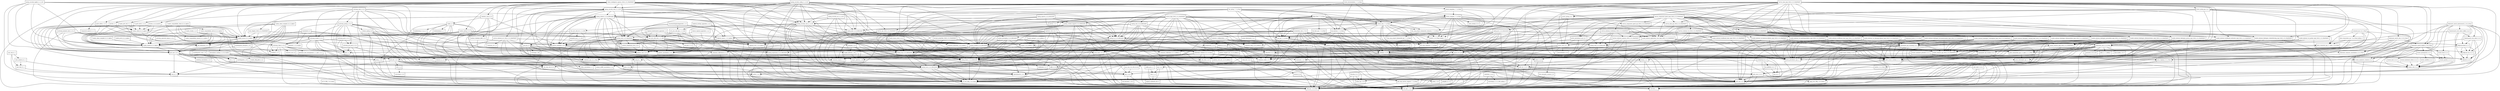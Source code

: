 digraph dependencies {
  node [shape = box, fontsize=10.0];
  activemq_broker_5_15_4 -> activemq_client_5_15_4;
  activemq_broker_5_15_4 -> guava_25_0_jre;
  activemq_broker_5_15_4 -> hawtbuf_1_11;
  activemq_broker_5_15_4 -> jackson_databind_2_9_5;
  activemq_broker_5_15_4 -> jms_1_1;
  activemq_broker_5_15_4 -> org_osgi_core_6_0_0;
  activemq_broker_5_15_4 -> slf4j_api_1_8_0_beta2;
  activemq_broker_5_15_4 -> xml_apis_1_4_01;
  activemq_client_5_15_4 -> commons_net_3_6;
  activemq_client_5_15_4 -> geronimo_j2ee_management_1_1_spec_1_0_1;
  activemq_client_5_15_4 -> hawtbuf_1_11;
  activemq_client_5_15_4 -> jms_1_1;
  activemq_client_5_15_4 -> slf4j_api_1_8_0_beta2;
  activemq_client_5_15_4 -> xml_apis_1_4_01;
  activemq_jms_pool_5_15_4 -> commons_pool2_2_5_0;
  activemq_jms_pool_5_15_4 -> jboss_transaction_api_1_2_spec_1_1_1_Final;
  activemq_jms_pool_5_15_4 -> jms_1_1;
  activemq_jms_pool_5_15_4 -> slf4j_api_1_8_0_beta2;
  activemq_kahadb_store_5_15_4 -> activemq_broker_5_15_4;
  activemq_kahadb_store_5_15_4 -> activemq_client_5_15_4;
  activemq_kahadb_store_5_15_4 -> jms_1_1;
  activemq_kahadb_store_5_15_4 -> slf4j_api_1_8_0_beta2;
  activemq_openwire_legacy_5_15_4 -> activemq_client_5_15_4;
  activemq_pool_5_15_4 -> activemq_client_5_15_4;
  activemq_pool_5_15_4 -> activemq_jms_pool_5_15_4;
  activemq_pool_5_15_4 -> jboss_transaction_api_1_2_spec_1_1_1_Final;
  activemq_pool_5_15_4 -> jms_1_1;
  activemq_pool_5_15_4 -> slf4j_api_1_8_0_beta2;
  activemq_spring_5_15_4 -> activemq_broker_5_15_4;
  activemq_spring_5_15_4 -> activemq_client_5_15_4;
  activemq_spring_5_15_4 -> activemq_jms_pool_5_15_4;
  activemq_spring_5_15_4 -> activemq_pool_5_15_4;
  activemq_spring_5_15_4 -> jboss_transaction_api_1_2_spec_1_1_1_Final;
  activemq_spring_5_15_4 -> jms_1_1;
  activemq_spring_5_15_4 -> slf4j_api_1_8_0_beta2;
  activemq_spring_5_15_4 -> spring_beans_5_0_6_RELEASE;
  activemq_spring_5_15_4 -> spring_context_5_0_6_RELEASE;
  activemq_spring_5_15_4 -> spring_core_5_0_6_RELEASE;
  activemq_spring_5_15_4 -> xbean_spring_4_8;
  activemq_web_5_15_4 -> activemq_broker_5_15_4;
  activemq_web_5_15_4 -> activemq_client_5_15_4;
  activemq_web_5_15_4 -> activemq_spring_5_15_4;
  activemq_web_5_15_4 -> jaxb_api_2_3_0;
  activemq_web_5_15_4 -> jms_1_1;
  activemq_web_5_15_4 -> slf4j_api_1_8_0_beta2;
  activemq_web_5_15_4 -> spring_beans_5_0_6_RELEASE;
  activemq_web_5_15_4 -> spring_core_5_0_6_RELEASE;
  activemq_web_5_15_4 -> spring_web_5_0_6_RELEASE;
  activemq_web_5_15_4 -> spring_webmvc_5_0_6_RELEASE;
  activemq_web_5_15_4 -> xstream_1_4_10;
  ant_1_10_3 -> ant_launcher_1_10_3;
  ant_1_10_3 -> xml_apis_1_4_01;
  asm_analysis_6_1_1 -> asm_6_1_1;
  asm_analysis_6_1_1 -> asm_tree_6_1_1;
  asm_tree_6_1_1 -> asm_6_1_1;
  asm_util_6_1_1 -> asm_6_1_1;
  asm_util_6_1_1 -> asm_analysis_6_1_1;
  asm_util_6_1_1 -> asm_tree_6_1_1;
  aspectjweaver_1_9_1 -> jcl_over_slf4j_1_8_0_beta2;
  aspectjweaver_1_9_1 -> xml_apis_1_4_01;
  atmosphere_runtime_2_4_24_vaadin1 -> commons_pool2_2_5_0;
  atmosphere_runtime_2_4_24_vaadin1 -> jaxb_api_2_3_0;
  atmosphere_runtime_2_4_24_vaadin1 -> vaadin_slf4j_jdk14_1_6_1;
  atmosphere_runtime_2_4_24_vaadin1 -> xml_apis_1_4_01;
  aws_java_sdk_core_1_11_333 -> httpclient_4_5_5;
  aws_java_sdk_core_1_11_333 -> httpcore_4_4_9;
  aws_java_sdk_core_1_11_333 -> ion_java_1_1_2;
  aws_java_sdk_core_1_11_333 -> jackson_annotations_2_9_0;
  aws_java_sdk_core_1_11_333 -> jackson_core_2_9_5;
  aws_java_sdk_core_1_11_333 -> jackson_databind_2_9_5;
  aws_java_sdk_core_1_11_333 -> jackson_dataformat_cbor_2_9_5;
  aws_java_sdk_core_1_11_333 -> jaxb_api_2_3_0;
  aws_java_sdk_core_1_11_333 -> jcl_over_slf4j_1_8_0_beta2;
  aws_java_sdk_core_1_11_333 -> joda_time_2_9_9;
  aws_java_sdk_core_1_11_333 -> xml_apis_1_4_01;
  aws_java_sdk_ec2_1_11_333 -> aws_java_sdk_core_1_11_333;
  aws_java_sdk_ec2_1_11_333 -> jackson_databind_2_9_5;
  aws_java_sdk_ec2_1_11_333 -> jcl_over_slf4j_1_8_0_beta2;
  aws_java_sdk_ec2_1_11_333 -> jmespath_java_1_11_333;
  aws_java_sdk_ec2_1_11_333 -> xml_apis_1_4_01;
  aws_java_sdk_logs_1_11_333 -> aws_java_sdk_core_1_11_333;
  aws_java_sdk_logs_1_11_333 -> jackson_annotations_2_9_0;
  aws_java_sdk_logs_1_11_333 -> jackson_core_2_9_5;
  aws_java_sdk_logs_1_11_333 -> jcl_over_slf4j_1_8_0_beta2;
  bcpkix_jdk15on_1_59 -> bcprov_jdk15on_1_59;
  bounce_0_18 -> xml_apis_1_4_01;
  cglib_3_2_6 -> ant_1_10_3;
  cglib_3_2_6 -> asm_6_1_1;
  citizen_intelligence_agency_2018_5_22_SNAPSHOT -> commons_beanutils_1_9_3_redhat_1;
  citizen_intelligence_agency_2018_5_22_SNAPSHOT -> commons_lang_2_6_0_redhat_6;
  citizen_intelligence_agency_2018_5_22_SNAPSHOT -> commons_lang3_3_7;
  citizen_intelligence_agency_2018_5_22_SNAPSHOT -> dcharts_2_0_0_hack23;
  citizen_intelligence_agency_2018_5_22_SNAPSHOT -> gantt_addon_1_0_3;
  citizen_intelligence_agency_2018_5_22_SNAPSHOT -> javax_persistence_api_2_2;
  citizen_intelligence_agency_2018_5_22_SNAPSHOT -> joda_time_2_9_9;
  citizen_intelligence_agency_2018_5_22_SNAPSHOT -> jsoup_1_10_2;
  citizen_intelligence_agency_2018_5_22_SNAPSHOT -> model_external_riksdagen_documentcontent_impl_2018_5_22_SNAPSHOT;
  citizen_intelligence_agency_2018_5_22_SNAPSHOT -> model_external_riksdagen_dokumentlista_impl_2018_5_22_SNAPSHOT;
  citizen_intelligence_agency_2018_5_22_SNAPSHOT -> model_external_riksdagen_dokumentstatus_impl_2018_5_22_SNAPSHOT;
  citizen_intelligence_agency_2018_5_22_SNAPSHOT -> model_external_riksdagen_person_impl_2018_5_22_SNAPSHOT;
  citizen_intelligence_agency_2018_5_22_SNAPSHOT -> model_external_riksdagen_utskottsforslag_impl_2018_5_22_SNAPSHOT;
  citizen_intelligence_agency_2018_5_22_SNAPSHOT -> model_external_worldbank_data_impl_2018_5_22_SNAPSHOT;
  citizen_intelligence_agency_2018_5_22_SNAPSHOT -> model_internal_application_user_impl_2018_5_22_SNAPSHOT;
  citizen_intelligence_agency_2018_5_22_SNAPSHOT -> qrcode_2_1;
  citizen_intelligence_agency_2018_5_22_SNAPSHOT -> responsive_layout_2_1_1;
  citizen_intelligence_agency_2018_5_22_SNAPSHOT -> service_api_2018_5_22_SNAPSHOT;
  citizen_intelligence_agency_2018_5_22_SNAPSHOT -> service_external_esv_2018_5_22_SNAPSHOT;
  citizen_intelligence_agency_2018_5_22_SNAPSHOT -> slf4j_api_1_8_0_beta2;
  citizen_intelligence_agency_2018_5_22_SNAPSHOT -> spring_aop_5_0_6_RELEASE;
  citizen_intelligence_agency_2018_5_22_SNAPSHOT -> spring_beans_5_0_6_RELEASE;
  citizen_intelligence_agency_2018_5_22_SNAPSHOT -> spring_context_5_0_6_RELEASE;
  citizen_intelligence_agency_2018_5_22_SNAPSHOT -> spring_security_core_5_1_0_M1;
  citizen_intelligence_agency_2018_5_22_SNAPSHOT -> spring_security_web_5_1_0_M1;
  citizen_intelligence_agency_2018_5_22_SNAPSHOT -> spring_tx_5_0_6_RELEASE;
  citizen_intelligence_agency_2018_5_22_SNAPSHOT -> spring_web_5_0_6_RELEASE;
  citizen_intelligence_agency_2018_5_22_SNAPSHOT -> statistics_card_0_3_0;
  citizen_intelligence_agency_2018_5_22_SNAPSHOT -> vaadin_grid_util_2_1_1;
  citizen_intelligence_agency_2018_5_22_SNAPSHOT -> vaadin_server_8_5_0_alpha1;
  citizen_intelligence_agency_2018_5_22_SNAPSHOT -> vaadin_shared_8_5_0_alpha1;
  citizen_intelligence_agency_2018_5_22_SNAPSHOT -> vaadin_spring_3_0_0;
  citizen_intelligence_agency_2018_5_22_SNAPSHOT -> web_widgets_2018_5_22_SNAPSHOT;
  citizen_intelligence_agency_2018_5_22_SNAPSHOT -> wt_pdf_viewer_1_0_4;
  cloudwatchlogbackappender_1_11 -> aws_java_sdk_core_1_11_333;
  cloudwatchlogbackappender_1_11 -> aws_java_sdk_ec2_1_11_333;
  cloudwatchlogbackappender_1_11 -> aws_java_sdk_logs_1_11_333;
  cloudwatchlogbackappender_1_11 -> logback_classic_1_3_0_alpha4;
  cloudwatchlogbackappender_1_11 -> logback_core_1_3_0_alpha4;
  colt_2_1_4 -> concurrent_1_3_4;
  commons_beanutils_1_9_3_redhat_1 -> commons_collections_3_2_2_redhat_2;
  commons_beanutils_1_9_3_redhat_1 -> jcl_over_slf4j_1_8_0_beta2;
  commons_collections4_4_1 -> xml_apis_1_4_01;
  commons_configuration_1_10 -> commons_beanutils_1_9_3_redhat_1;
  commons_configuration_1_10 -> commons_codec_1_11;
  commons_configuration_1_10 -> commons_collections_3_2_2_redhat_2;
  commons_configuration_1_10 -> commons_lang_2_6_0_redhat_6;
  commons_configuration_1_10 -> jcl_over_slf4j_1_8_0_beta2;
  commons_configuration_1_10 -> xml_apis_1_4_01;
  commons_dbcp2_2_3_0 -> commons_pool2_2_5_0;
  commons_dbcp2_2_3_0 -> jboss_transaction_api_1_2_spec_1_1_1_Final;
  commons_dbcp2_2_3_0 -> jcl_over_slf4j_1_8_0_beta2;
  commons_pool2_2_5_0 -> cglib_3_2_6;
  confirmdialog_3_1_1 -> vaadin_server_8_5_0_alpha1;
  confirmdialog_3_1_1 -> vaadin_shared_8_5_0_alpha1;
  core_1_1_2 -> arpack_combined_all_0_1;
  dcharts_2_0_0_hack23 -> commons_codec_1_11;
  dcharts_2_0_0_hack23 -> commons_lang3_3_7;
  dcharts_2_0_0_hack23 -> gwt_user_2_8_2;
  dcharts_2_0_0_hack23 -> vaadin_client_8_5_0_alpha1;
  dcharts_2_0_0_hack23 -> vaadin_server_8_5_0_alpha1;
  dcharts_2_0_0_hack23 -> vaadin_shared_8_5_0_alpha1;
  dom4j_1_6_1 -> jaxb_api_2_3_0;
  dom4j_1_6_1 -> jaxb_xjc_2_3_0_1;
  dom4j_1_6_1 -> xml_apis_1_4_01;
  drools_compiler_7_7_0_Final -> antlr_runtime_3_5_2;
  drools_compiler_7_7_0_Final -> drools_core_7_7_0_Final;
  drools_compiler_7_7_0_Final -> gwt_dev_2_8_2;
  drools_compiler_7_7_0_Final -> jaxb_api_2_3_0;
  drools_compiler_7_7_0_Final -> jaxb_xjc_2_3_0_1;
  drools_compiler_7_7_0_Final -> kie_api_7_7_0_Final;
  drools_compiler_7_7_0_Final -> kie_internal_7_7_0_Final;
  drools_compiler_7_7_0_Final -> kie_soup_commons_7_7_0_Final;
  drools_compiler_7_7_0_Final -> kie_soup_maven_support_7_7_0_Final;
  drools_compiler_7_7_0_Final -> kie_soup_project_datamodel_commons_7_7_0_Final;
  drools_compiler_7_7_0_Final -> mvel2_2_4_0_Final_redhat_1;
  drools_compiler_7_7_0_Final -> protobuf_java_3_5_1;
  drools_compiler_7_7_0_Final -> slf4j_api_1_8_0_beta2;
  drools_compiler_7_7_0_Final -> xml_apis_1_4_01;
  drools_compiler_7_7_0_Final -> xstream_1_4_10;
  drools_core_7_7_0_Final -> commons_codec_1_11;
  drools_core_7_7_0_Final -> jaxb_api_2_3_0;
  drools_core_7_7_0_Final -> jaxb_xjc_2_3_0_1;
  drools_core_7_7_0_Final -> kie_api_7_7_0_Final;
  drools_core_7_7_0_Final -> kie_internal_7_7_0_Final;
  drools_core_7_7_0_Final -> kie_soup_commons_7_7_0_Final;
  drools_core_7_7_0_Final -> kie_soup_project_datamodel_commons_7_7_0_Final;
  drools_core_7_7_0_Final -> mvel2_2_4_0_Final_redhat_1;
  drools_core_7_7_0_Final -> protobuf_java_3_5_1;
  drools_core_7_7_0_Final -> slf4j_api_1_8_0_beta2;
  drools_core_7_7_0_Final -> xml_apis_1_4_01;
  drools_core_7_7_0_Final -> xstream_1_4_10;
  drools_decisiontables_7_7_0_Final -> drools_compiler_7_7_0_Final;
  drools_decisiontables_7_7_0_Final -> drools_core_7_7_0_Final;
  drools_decisiontables_7_7_0_Final -> drools_templates_7_7_0_Final;
  drools_decisiontables_7_7_0_Final -> kie_api_7_7_0_Final;
  drools_decisiontables_7_7_0_Final -> kie_internal_7_7_0_Final;
  drools_decisiontables_7_7_0_Final -> poi_all_3_17;
  drools_decisiontables_7_7_0_Final -> slf4j_api_1_8_0_beta2;
  drools_templates_7_7_0_Final -> drools_compiler_7_7_0_Final;
  drools_templates_7_7_0_Final -> drools_core_7_7_0_Final;
  drools_templates_7_7_0_Final -> kie_api_7_7_0_Final;
  drools_templates_7_7_0_Final -> mvel2_2_4_0_Final_redhat_1;
  easybinder_0_5 -> gentyref_1_2_0_vaadin1;
  easybinder_0_5 -> javax_persistence_api_2_2;
  easybinder_0_5 -> vaadin_server_8_5_0_alpha1;
  easybinder_0_5 -> vaadin_shared_8_5_0_alpha1;
  easybinder_0_5 -> validation_api_2_0_1_Final;
  ehcache_3_5_2 -> cache_api_1_0_0;
  ehcache_3_5_2 -> jaxb_api_2_3_0;
  ehcache_3_5_2 -> slf4j_api_1_8_0_beta2;
  ehcache_3_5_2 -> xml_apis_1_4_01;
  elasticsearch_rest_client_5_6_8 -> httpasyncclient_4_1_2;
  elasticsearch_rest_client_5_6_8 -> httpclient_4_5_5;
  elasticsearch_rest_client_5_6_8 -> httpcore_4_4_9;
  elasticsearch_rest_client_5_6_8 -> httpcore_nio_4_4_5;
  elasticsearch_rest_client_5_6_8 -> jcl_over_slf4j_1_8_0_beta2;
  elasticsearch_rest_client_sniffer_5_6_8 -> elasticsearch_rest_client_5_6_8;
  elasticsearch_rest_client_sniffer_5_6_8 -> httpcore_4_4_9;
  elasticsearch_rest_client_sniffer_5_6_8 -> jackson_core_2_9_5;
  elasticsearch_rest_client_sniffer_5_6_8 -> jcl_over_slf4j_1_8_0_beta2;
  encrypt_properties_2018_5_22_SNAPSHOT -> bcprov_jdk15on_1_59;
  encrypt_properties_2018_5_22_SNAPSHOT -> jasypt_1_9_3_redhat_3;
  fast_classpath_scanner_2_21 -> xml_apis_1_4_01;
  fluent_hc_4_5_5 -> httpclient_4_5_5;
  fluent_hc_4_5_5 -> httpcore_4_4_9;
  gantt_addon_1_0_3 -> gwt_user_2_8_2;
  gantt_addon_1_0_3 -> vaadin_client_8_5_0_alpha1;
  gantt_addon_1_0_3 -> vaadin_server_8_5_0_alpha1;
  gantt_addon_1_0_3 -> vaadin_shared_8_5_0_alpha1;
  googleauth_1_1_5 -> commons_codec_1_11;
  googleauth_1_1_5 -> httpclient_4_5_5;
  guava_25_0_jre -> animal_sniffer_annotations_1_14;
  guava_25_0_jre -> checker_compat_qual_2_0_0;
  guava_25_0_jre -> error_prone_annotations_2_1_3;
  guava_25_0_jre -> j2objc_annotations_1_1;
  guava_25_0_jre -> jsr305_1_3_9;
  gwt_dev_2_8_2 -> animal_sniffer_annotations_1_14;
  gwt_dev_2_8_2 -> ant_1_10_3;
  gwt_dev_2_8_2 -> asm_6_1_1;
  gwt_dev_2_8_2 -> colt_2_1_4;
  gwt_dev_2_8_2 -> gson_2_8_4;
  gwt_dev_2_8_2 -> j2objc_annotations_1_1;
  gwt_dev_2_8_2 -> jsr305_1_3_9;
  gwt_dev_2_8_2 -> org_osgi_core_6_0_0;
  gwt_dev_2_8_2 -> xml_apis_1_4_01;
  gwt_elemental_2_8_2 -> gwt_user_2_8_2;
  gwt_user_2_8_2 -> asm_6_1_1;
  gwt_user_2_8_2 -> commons_io_2_6;
  gwt_user_2_8_2 -> gson_2_8_4;
  gwt_user_2_8_2 -> gwt_dev_2_8_2;
  gwt_user_2_8_2 -> icu4j_61_1;
  gwt_user_2_8_2 -> jcl_over_slf4j_1_8_0_beta2;
  gwt_user_2_8_2 -> jsinterop_annotations_1_0_2;
  gwt_user_2_8_2 -> jsr305_1_3_9;
  gwt_user_2_8_2 -> sac_1_3;
  gwt_user_2_8_2 -> validation_api_2_0_1_Final;
  gwt_user_2_8_2 -> xml_apis_1_4_01;
  hawtdispatch_1_22 -> asm_6_1_1;
  hawtdispatch_1_22 -> org_osgi_core_6_0_0;
  hawtdispatch_scala_1_22 -> hawtdispatch_1_22;
  hawtdispatch_transport_1_22 -> hawtbuf_1_11;
  hawtdispatch_transport_1_22 -> hawtdispatch_1_22;
  hibernate_commons_annotations_5_0_3_Final -> jboss_logging_3_3_2_Final;
  hibernate_core_5_3_0_Final -> ant_1_10_3;
  hibernate_core_5_3_0_Final -> antlr_2_7_7_redhat_7;
  hibernate_core_5_3_0_Final -> byte_buddy_1_8_11;
  hibernate_core_5_3_0_Final -> classmate_1_4_0;
  hibernate_core_5_3_0_Final -> dom4j_1_6_1;
  hibernate_core_5_3_0_Final -> hibernate_commons_annotations_5_0_3_Final;
  hibernate_core_5_3_0_Final -> jandex_2_0_5_Final;
  hibernate_core_5_3_0_Final -> javassist_3_22_0_GA;
  hibernate_core_5_3_0_Final -> javax_persistence_api_2_2;
  hibernate_core_5_3_0_Final -> jaxb_api_2_3_0;
  hibernate_core_5_3_0_Final -> jboss_logging_3_3_2_Final;
  hibernate_core_5_3_0_Final -> jboss_transaction_api_1_2_spec_1_1_1_Final;
  hibernate_core_5_3_0_Final -> validation_api_2_0_1_Final;
  hibernate_core_5_3_0_Final -> xml_apis_1_4_01;
  hibernate_jcache_5_3_0_Final -> cache_api_1_0_0;
  hibernate_jcache_5_3_0_Final -> hibernate_core_5_3_0_Final;
  hibernate_search_elasticsearch_5_10_0_Final -> elasticsearch_rest_client_5_6_8;
  hibernate_search_elasticsearch_5_10_0_Final -> elasticsearch_rest_client_sniffer_5_6_8;
  hibernate_search_elasticsearch_5_10_0_Final -> gson_2_8_4;
  hibernate_search_elasticsearch_5_10_0_Final -> hibernate_search_engine_5_10_0_Final;
  hibernate_search_elasticsearch_5_10_0_Final -> httpasyncclient_4_1_2;
  hibernate_search_elasticsearch_5_10_0_Final -> httpclient_4_5_5;
  hibernate_search_elasticsearch_5_10_0_Final -> httpcore_4_4_9;
  hibernate_search_elasticsearch_5_10_0_Final -> httpcore_nio_4_4_5;
  hibernate_search_elasticsearch_5_10_0_Final -> jaxb_api_2_3_0;
  hibernate_search_elasticsearch_5_10_0_Final -> jboss_logging_3_3_2_Final;
  hibernate_search_elasticsearch_5_10_0_Final -> lucene_analyzers_common_5_5_5;
  hibernate_search_elasticsearch_5_10_0_Final -> lucene_core_5_5_5;
  hibernate_search_elasticsearch_5_10_0_Final -> lucene_facet_5_5_5;
  hibernate_search_engine_5_10_0_Final -> hibernate_commons_annotations_5_0_3_Final;
  hibernate_search_engine_5_10_0_Final -> jboss_logging_3_3_2_Final;
  hibernate_search_engine_5_10_0_Final -> jboss_transaction_api_1_2_spec_1_1_1_Final;
  hibernate_search_engine_5_10_0_Final -> lucene_analyzers_common_5_5_5;
  hibernate_search_engine_5_10_0_Final -> lucene_core_5_5_5;
  hibernate_search_engine_5_10_0_Final -> lucene_facet_5_5_5;
  hibernate_search_engine_5_10_0_Final -> lucene_misc_5_5_5;
  hibernate_search_engine_5_10_0_Final -> lucene_queries_5_5_5;
  hibernate_search_engine_5_10_0_Final -> lucene_queryparser_5_5_5;
  hibernate_search_engine_5_10_0_Final -> xml_apis_1_4_01;
  hibernate_search_orm_5_10_0_Final -> hibernate_commons_annotations_5_0_3_Final;
  hibernate_search_orm_5_10_0_Final -> hibernate_core_5_3_0_Final;
  hibernate_search_orm_5_10_0_Final -> hibernate_search_engine_5_10_0_Final;
  hibernate_search_orm_5_10_0_Final -> javax_persistence_api_2_2;
  hibernate_search_orm_5_10_0_Final -> jboss_transaction_api_1_2_spec_1_1_1_Final;
  hibernate_search_orm_5_10_0_Final -> lucene_core_5_5_5;
  hibernate_validator_6_0_10_Final -> classmate_1_4_0;
  hibernate_validator_6_0_10_Final -> javax_persistence_api_2_2;
  hibernate_validator_6_0_10_Final -> jaxb_api_2_3_0;
  hibernate_validator_6_0_10_Final -> jboss_logging_3_3_2_Final;
  hibernate_validator_6_0_10_Final -> joda_time_2_9_9;
  hibernate_validator_6_0_10_Final -> jsoup_1_10_2;
  hibernate_validator_6_0_10_Final -> validation_api_2_0_1_Final;
  hibernate_validator_6_0_10_Final -> xml_apis_1_4_01;
  httpasyncclient_4_1_2 -> httpclient_4_5_5;
  httpasyncclient_4_1_2 -> httpcore_4_4_9;
  httpasyncclient_4_1_2 -> httpcore_nio_4_4_5;
  httpasyncclient_4_1_2 -> jcl_over_slf4j_1_8_0_beta2;
  httpclient_4_5_5 -> commons_codec_1_11;
  httpclient_4_5_5 -> httpcore_4_4_9;
  httpclient_4_5_5 -> jcl_over_slf4j_1_8_0_beta2;
  httpcore_nio_4_4_5 -> httpcore_4_4_9;
  hyperjaxb3_ejb_roundtrip_0_6_2 -> commons_io_2_6;
  hyperjaxb3_ejb_roundtrip_0_6_2 -> commons_lang3_3_7;
  hyperjaxb3_ejb_roundtrip_0_6_2 -> hyperjaxb3_ejb_runtime_0_6_2;
  hyperjaxb3_ejb_roundtrip_0_6_2 -> javax_persistence_api_2_2;
  hyperjaxb3_ejb_roundtrip_0_6_2 -> jaxb_api_2_3_0;
  hyperjaxb3_ejb_roundtrip_0_6_2 -> jaxb2_basics_runtime_0_11_1;
  hyperjaxb3_ejb_roundtrip_0_6_2 -> jaxb2_basics_testing_0_10_0;
  hyperjaxb3_ejb_roundtrip_0_6_2 -> jcl_over_slf4j_1_8_0_beta2;
  hyperjaxb3_ejb_roundtrip_0_6_2 -> xml_apis_1_4_01;
  hyperjaxb3_ejb_runtime_0_6_2 -> commons_lang3_3_7;
  hyperjaxb3_ejb_runtime_0_6_2 -> javax_persistence_api_2_2;
  hyperjaxb3_ejb_runtime_0_6_2 -> jaxb_api_2_3_0;
  hyperjaxb3_ejb_runtime_0_6_2 -> xml_apis_1_4_01;
  icu4j_61_1 -> xml_apis_1_4_01;
  jackson_databind_2_9_5 -> jackson_annotations_2_9_0;
  jackson_databind_2_9_5 -> jackson_core_2_9_5;
  jackson_databind_2_9_5 -> xml_apis_1_4_01;
  jackson_dataformat_cbor_2_9_5 -> jackson_core_2_9_5;
  jackson_datatype_jdk8_2_9_5 -> jackson_core_2_9_5;
  jackson_datatype_jdk8_2_9_5 -> jackson_databind_2_9_5;
  jackson_mapper_asl_1_9_13_redhat_4 -> jackson_core_asl_1_9_13_redhat_4;
  jackson_mapper_asl_1_9_13_redhat_4 -> joda_time_2_9_9;
  jackson_mapper_asl_1_9_13_redhat_4 -> xml_apis_1_4_01;
  jandex_2_0_5_Final -> ant_1_10_3;
  jasypt_1_9_3_redhat_3 -> icu4j_61_1;
  jasypt_hibernate4_1_9_2 -> hibernate_core_5_3_0_Final;
  jasypt_hibernate4_1_9_2 -> jasypt_1_9_3_redhat_3;
  jasypt_spring31_1_9_3_redhat_3 -> jasypt_1_9_3_redhat_3;
  jasypt_spring31_1_9_3_redhat_3 -> spring_beans_5_0_6_RELEASE;
  jasypt_spring31_1_9_3_redhat_3 -> spring_context_5_0_6_RELEASE;
  jasypt_spring31_1_9_3_redhat_3 -> spring_core_5_0_6_RELEASE;
  jasypt_spring31_1_9_3_redhat_3 -> xml_apis_1_4_01;
  java_cup_11b_2015_03_26 -> ant_1_10_3;
  javamelody_core_1_72_0 -> activation_1_1;
  javamelody_core_1_72_0 -> commons_dbcp2_2_3_0;
  javamelody_core_1_72_0 -> javax_interceptor_api_1_2;
  javamelody_core_1_72_0 -> javax_mail_1_6_1;
  javamelody_core_1_72_0 -> javax_persistence_api_2_2;
  javamelody_core_1_72_0 -> jrobin_1_6_0;
  javamelody_core_1_72_0 -> log4j_over_slf4j_1_8_0_beta2;
  javamelody_core_1_72_0 -> logback_classic_1_3_0_alpha4;
  javamelody_core_1_72_0 -> logback_core_1_3_0_alpha4;
  javamelody_core_1_72_0 -> openpdf_1_0_5;
  javamelody_core_1_72_0 -> quartz_2_3_0;
  javamelody_core_1_72_0 -> slf4j_api_1_8_0_beta2;
  javamelody_core_1_72_0 -> spring_aop_5_0_6_RELEASE;
  javamelody_core_1_72_0 -> spring_beans_5_0_6_RELEASE;
  javamelody_core_1_72_0 -> spring_context_5_0_6_RELEASE;
  javamelody_core_1_72_0 -> spring_core_5_0_6_RELEASE;
  javamelody_core_1_72_0 -> spring_web_5_0_6_RELEASE;
  javamelody_core_1_72_0 -> xml_apis_1_4_01;
  javamelody_core_1_72_0 -> xstream_1_4_10;
  javax_mail_1_6_1 -> activation_1_1;
  javax_mail_1_6_1 -> xml_apis_1_4_01;
  javers_core_3_9_7 -> fast_classpath_scanner_2_21;
  javers_core_3_9_7 -> gson_2_8_4;
  javers_core_3_9_7 -> guava_25_0_jre;
  javers_core_3_9_7 -> joda_time_2_9_9;
  javers_core_3_9_7 -> picocontainer_2_15;
  javers_core_3_9_7 -> slf4j_api_1_8_0_beta2;
  javers_persistence_sql_3_9_7 -> guava_25_0_jre;
  javers_persistence_sql_3_9_7 -> javers_core_3_9_7;
  javers_persistence_sql_3_9_7 -> polyjdbc_0_7_3;
  javers_persistence_sql_3_9_7 -> slf4j_api_1_8_0_beta2;
  javers_spring_3_9_7 -> aspectjweaver_1_9_1;
  javers_spring_3_9_7 -> javers_core_3_9_7;
  javers_spring_3_9_7 -> spring_security_core_5_1_0_M1;
  javers_spring_jpa_3_9_7 -> aspectjweaver_1_9_1;
  javers_spring_jpa_3_9_7 -> hibernate_core_5_3_0_Final;
  javers_spring_jpa_3_9_7 -> javax_persistence_api_2_2;
  javers_spring_jpa_3_9_7 -> javers_core_3_9_7;
  javers_spring_jpa_3_9_7 -> javers_persistence_sql_3_9_7;
  javers_spring_jpa_3_9_7 -> javers_spring_3_9_7;
  javers_spring_jpa_3_9_7 -> jboss_transaction_api_1_2_spec_1_1_1_Final;
  javers_spring_jpa_3_9_7 -> slf4j_api_1_8_0_beta2;
  javers_spring_jpa_3_9_7 -> spring_tx_5_0_6_RELEASE;
  jaxb_api_2_3_0 -> activation_1_1;
  jaxb_api_2_3_0 -> xml_apis_1_4_01;
  jaxb_core_2_3_0_1 -> activation_1_1;
  jaxb_core_2_3_0_1 -> jaxb_api_2_3_0;
  jaxb_core_2_3_0_1 -> xml_apis_1_4_01;
  jaxb_impl_2_3_0_1 -> activation_1_1;
  jaxb_impl_2_3_0_1 -> jaxb_api_2_3_0;
  jaxb_impl_2_3_0_1 -> jaxb_core_2_3_0_1;
  jaxb_impl_2_3_0_1 -> xml_apis_1_4_01;
  jaxb_xjc_2_3_0_1 -> activation_1_1;
  jaxb_xjc_2_3_0_1 -> ant_1_10_3;
  jaxb_xjc_2_3_0_1 -> jaxb_api_2_3_0;
  jaxb_xjc_2_3_0_1 -> jaxb_core_2_3_0_1;
  jaxb_xjc_2_3_0_1 -> xml_apis_1_4_01;
  jaxb2_basics_runtime_0_11_1 -> activation_1_1;
  jaxb2_basics_runtime_0_11_1 -> jaxb_api_2_3_0;
  jaxb2_basics_runtime_0_11_1 -> jaxb_core_2_3_0_1;
  jaxb2_basics_runtime_0_11_1 -> xml_apis_1_4_01;
  jaxb2_basics_testing_0_10_0 -> commons_io_2_6;
  jaxb2_basics_testing_0_10_0 -> jaxb_api_2_3_0;
  jaxb2_basics_testing_0_10_0 -> jaxb2_basics_runtime_0_11_1;
  jaxb2_basics_testing_0_10_0 -> jcl_over_slf4j_1_8_0_beta2;
  jaxb2_basics_testing_0_10_0 -> xml_apis_1_4_01;
  jaxb2_basics_tools_0_10_0 -> commons_beanutils_1_9_3_redhat_1;
  jaxb2_basics_tools_0_10_0 -> commons_lang3_3_7;
  jaxb2_basics_tools_0_10_0 -> jaxb_api_2_3_0;
  jaxb2_basics_tools_0_10_0 -> jaxb_core_2_3_0_1;
  jaxb2_basics_tools_0_10_0 -> jaxb_xjc_2_3_0_1;
  jaxb2_basics_tools_0_10_0 -> jaxb2_basics_runtime_0_11_1;
  jaxb2_basics_tools_0_10_0 -> jcl_over_slf4j_1_8_0_beta2;
  jaxb2_basics_tools_0_10_0 -> spring_beans_5_0_6_RELEASE;
  jaxb2_basics_tools_0_10_0 -> spring_context_5_0_6_RELEASE;
  jaxb2_basics_tools_0_10_0 -> xml_apis_1_4_01;
  jboss_connector_api_1_7_spec_1_0_0_Final -> jboss_transaction_api_1_2_spec_1_1_1_Final;
  jboss_logging_3_3_2_Final -> log4j_over_slf4j_1_8_0_beta2;
  jboss_logging_3_3_2_Final -> slf4j_api_1_8_0_beta2;
  jboss_transaction_api_1_2_spec_1_1_1_Final -> javax_interceptor_api_1_2;
  jboss_transaction_spi_7_6_0_Final_redhat_1 -> jboss_connector_api_1_7_spec_1_0_0_Final;
  jboss_transaction_spi_7_6_0_Final_redhat_1 -> jboss_logging_3_3_2_Final;
  jboss_transaction_spi_7_6_0_Final_redhat_1 -> jboss_transaction_api_1_2_spec_1_1_1_Final;
  jbpm_flow_7_7_0_Final -> commons_lang3_3_7;
  jbpm_flow_7_7_0_Final -> drools_core_7_7_0_Final;
  jbpm_flow_7_7_0_Final -> jaxb_api_2_3_0;
  jbpm_flow_7_7_0_Final -> kie_api_7_7_0_Final;
  jbpm_flow_7_7_0_Final -> kie_dmn_api_7_7_0_Final;
  jbpm_flow_7_7_0_Final -> kie_internal_7_7_0_Final;
  jbpm_flow_7_7_0_Final -> kie_soup_commons_7_7_0_Final;
  jbpm_flow_7_7_0_Final -> kie_soup_project_datamodel_commons_7_7_0_Final;
  jbpm_flow_7_7_0_Final -> mvel2_2_4_0_Final_redhat_1;
  jbpm_flow_7_7_0_Final -> protobuf_java_3_5_1;
  jbpm_flow_7_7_0_Final -> quartz_2_3_0;
  jbpm_flow_7_7_0_Final -> slf4j_api_1_8_0_beta2;
  jbpm_flow_7_7_0_Final -> xml_apis_1_4_01;
  jbpm_flow_7_7_0_Final -> xstream_1_4_10;
  jcl_over_slf4j_1_8_0_beta2 -> slf4j_api_1_8_0_beta2;
  jdom2_2_0_6 -> xml_apis_1_4_01;
  jmespath_java_1_11_333 -> jackson_databind_2_9_5;
  jna_platform_4_5_1 -> jna_4_5_1;
  jrobin_1_6_0 -> xml_apis_1_4_01;
  jsoup_1_10_2 -> xml_apis_1_4_01;
  jul_to_slf4j_1_8_0_beta2 -> slf4j_api_1_8_0_beta2;
  kie_api_7_7_0_Final -> jaxb_api_2_3_0;
  kie_api_7_7_0_Final -> kie_soup_maven_support_7_7_0_Final;
  kie_api_7_7_0_Final -> org_osgi_core_6_0_0;
  kie_api_7_7_0_Final -> slf4j_api_1_8_0_beta2;
  kie_dmn_api_7_7_0_Final -> kie_api_7_7_0_Final;
  kie_dmn_api_7_7_0_Final -> xstream_1_4_10;
  kie_internal_7_7_0_Final -> jaxb_api_2_3_0;
  kie_internal_7_7_0_Final -> jaxb_xjc_2_3_0_1;
  kie_internal_7_7_0_Final -> kie_api_7_7_0_Final;
  kie_internal_7_7_0_Final -> org_osgi_core_6_0_0;
  kie_internal_7_7_0_Final -> slf4j_api_1_8_0_beta2;
  kie_internal_7_7_0_Final -> xstream_1_4_10;
  kie_soup_commons_7_7_0_Final -> xstream_1_4_10;
  kie_soup_maven_support_7_7_0_Final -> slf4j_api_1_8_0_beta2;
  kie_soup_maven_support_7_7_0_Final -> xml_apis_1_4_01;
  kie_soup_project_datamodel_api_7_7_0_Final -> kie_soup_commons_7_7_0_Final;
  kie_soup_project_datamodel_commons_7_7_0_Final -> kie_soup_project_datamodel_api_7_7_0_Final;
  kie_soup_project_datamodel_commons_7_7_0_Final -> mvel2_2_4_0_Final_redhat_1;
  kie_spring_7_7_0_Final -> drools_compiler_7_7_0_Final;
  kie_spring_7_7_0_Final -> drools_core_7_7_0_Final;
  kie_spring_7_7_0_Final -> javax_persistence_api_2_2;
  kie_spring_7_7_0_Final -> jbpm_flow_7_7_0_Final;
  kie_spring_7_7_0_Final -> kie_api_7_7_0_Final;
  kie_spring_7_7_0_Final -> kie_internal_7_7_0_Final;
  kie_spring_7_7_0_Final -> slf4j_api_1_8_0_beta2;
  kie_spring_7_7_0_Final -> spring_beans_5_0_6_RELEASE;
  kie_spring_7_7_0_Final -> spring_context_5_0_6_RELEASE;
  kie_spring_7_7_0_Final -> spring_core_5_0_6_RELEASE;
  kie_spring_7_7_0_Final -> spring_orm_5_0_6_RELEASE;
  kie_spring_7_7_0_Final -> spring_tx_5_0_6_RELEASE;
  kie_spring_7_7_0_Final -> xml_apis_1_4_01;
  kinesis_logback_appender_1_4_2 -> aws_java_sdk_core_1_11_333;
  kinesis_logback_appender_1_4_2 -> logback_core_1_3_0_alpha4;
  liquibase_core_3_6_1 -> ant_1_10_3;
  liquibase_core_3_6_1 -> logback_classic_1_3_0_alpha4;
  liquibase_core_3_6_1 -> logback_core_1_3_0_alpha4;
  liquibase_core_3_6_1 -> org_osgi_core_6_0_0;
  liquibase_core_3_6_1 -> slf4j_api_1_8_0_beta2;
  liquibase_core_3_6_1 -> snakeyaml_1_21;
  liquibase_core_3_6_1 -> spring_beans_5_0_6_RELEASE;
  liquibase_core_3_6_1 -> spring_context_5_0_6_RELEASE;
  liquibase_core_3_6_1 -> spring_core_5_0_6_RELEASE;
  liquibase_core_3_6_1 -> xml_apis_1_4_01;
  log4j_over_slf4j_1_8_0_beta2 -> slf4j_api_1_8_0_beta2;
  log4j_over_slf4j_1_8_0_beta2 -> xml_apis_1_4_01;
  logback_awslogs_appender_1_0_0 -> aws_java_sdk_core_1_11_333;
  logback_awslogs_appender_1_0_0 -> aws_java_sdk_logs_1_11_333;
  logback_awslogs_appender_1_0_0 -> logback_classic_1_3_0_alpha4;
  logback_awslogs_appender_1_0_0 -> logback_core_1_3_0_alpha4;
  logback_classic_1_3_0_alpha4 -> logback_core_1_3_0_alpha4;
  logback_classic_1_3_0_alpha4 -> slf4j_api_1_8_0_beta2;
  logback_classic_1_3_0_alpha4 -> xml_apis_1_4_01;
  logback_core_1_3_0_alpha4 -> javax_mail_1_6_1;
  logback_core_1_3_0_alpha4 -> xml_apis_1_4_01;
  logback_elasticsearch_appender_1_6 -> aws_java_sdk_core_1_11_333;
  logback_elasticsearch_appender_1_6 -> jackson_core_2_9_5;
  logback_elasticsearch_appender_1_6 -> logback_classic_1_3_0_alpha4;
  logback_elasticsearch_appender_1_6 -> logback_core_1_3_0_alpha4;
  logback_elasticsearch_appender_1_6 -> slf4j_api_1_8_0_beta2;
  lucene_analyzers_common_5_5_5 -> lucene_core_5_5_5;
  lucene_analyzers_common_5_5_5 -> xml_apis_1_4_01;
  lucene_analyzers_phonetic_5_5_5 -> commons_codec_1_11;
  lucene_analyzers_phonetic_5_5_5 -> lucene_analyzers_common_5_5_5;
  lucene_analyzers_phonetic_5_5_5 -> lucene_core_5_5_5;
  lucene_backward_codecs_5_5_5 -> lucene_core_5_5_5;
  lucene_facet_5_5_5 -> lucene_core_5_5_5;
  lucene_facet_5_5_5 -> lucene_queries_5_5_5;
  lucene_misc_5_5_5 -> lucene_core_5_5_5;
  lucene_queries_5_5_5 -> lucene_core_5_5_5;
  lucene_queryparser_5_5_5 -> lucene_core_5_5_5;
  lucene_queryparser_5_5_5 -> lucene_queries_5_5_5;
  lucene_queryparser_5_5_5 -> lucene_sandbox_5_5_5;
  lucene_queryparser_5_5_5 -> xml_apis_1_4_01;
  lucene_sandbox_5_5_5 -> lucene_core_5_5_5;
  model_common_impl_2018_5_22_SNAPSHOT -> jaxb_api_2_3_0;
  model_common_impl_2018_5_22_SNAPSHOT -> model_common_api_2018_5_22_SNAPSHOT;
  model_common_impl_2018_5_22_SNAPSHOT -> slf4j_api_1_8_0_beta2;
  model_external_riksdagen_documentcontent_impl_2018_5_22_SNAPSHOT -> hyperjaxb3_ejb_roundtrip_0_6_2;
  model_external_riksdagen_documentcontent_impl_2018_5_22_SNAPSHOT -> javax_persistence_api_2_2;
  model_external_riksdagen_documentcontent_impl_2018_5_22_SNAPSHOT -> jaxb_api_2_3_0;
  model_external_riksdagen_documentcontent_impl_2018_5_22_SNAPSHOT -> jaxb2_basics_runtime_0_11_1;
  model_external_riksdagen_documentcontent_impl_2018_5_22_SNAPSHOT -> model_common_api_2018_5_22_SNAPSHOT;
  model_external_riksdagen_documentcontent_impl_2018_5_22_SNAPSHOT -> xml_apis_1_4_01;
  model_external_riksdagen_dokumentlista_impl_2018_5_22_SNAPSHOT -> hyperjaxb3_ejb_roundtrip_0_6_2;
  model_external_riksdagen_dokumentlista_impl_2018_5_22_SNAPSHOT -> javax_persistence_api_2_2;
  model_external_riksdagen_dokumentlista_impl_2018_5_22_SNAPSHOT -> jaxb_api_2_3_0;
  model_external_riksdagen_dokumentlista_impl_2018_5_22_SNAPSHOT -> jaxb2_basics_runtime_0_11_1;
  model_external_riksdagen_dokumentlista_impl_2018_5_22_SNAPSHOT -> model_common_api_2018_5_22_SNAPSHOT;
  model_external_riksdagen_dokumentlista_impl_2018_5_22_SNAPSHOT -> xml_apis_1_4_01;
  model_external_riksdagen_dokumentstatus_impl_2018_5_22_SNAPSHOT -> hyperjaxb3_ejb_roundtrip_0_6_2;
  model_external_riksdagen_dokumentstatus_impl_2018_5_22_SNAPSHOT -> javax_persistence_api_2_2;
  model_external_riksdagen_dokumentstatus_impl_2018_5_22_SNAPSHOT -> jaxb_api_2_3_0;
  model_external_riksdagen_dokumentstatus_impl_2018_5_22_SNAPSHOT -> jaxb2_basics_runtime_0_11_1;
  model_external_riksdagen_dokumentstatus_impl_2018_5_22_SNAPSHOT -> model_common_api_2018_5_22_SNAPSHOT;
  model_external_riksdagen_dokumentstatus_impl_2018_5_22_SNAPSHOT -> model_common_impl_2018_5_22_SNAPSHOT;
  model_external_riksdagen_dokumentstatus_impl_2018_5_22_SNAPSHOT -> xml_apis_1_4_01;
  model_external_riksdagen_person_impl_2018_5_22_SNAPSHOT -> hyperjaxb3_ejb_roundtrip_0_6_2;
  model_external_riksdagen_person_impl_2018_5_22_SNAPSHOT -> javax_persistence_api_2_2;
  model_external_riksdagen_person_impl_2018_5_22_SNAPSHOT -> jaxb_api_2_3_0;
  model_external_riksdagen_person_impl_2018_5_22_SNAPSHOT -> jaxb2_basics_runtime_0_11_1;
  model_external_riksdagen_person_impl_2018_5_22_SNAPSHOT -> model_common_api_2018_5_22_SNAPSHOT;
  model_external_riksdagen_person_impl_2018_5_22_SNAPSHOT -> model_common_impl_2018_5_22_SNAPSHOT;
  model_external_riksdagen_person_impl_2018_5_22_SNAPSHOT -> xml_apis_1_4_01;
  model_external_riksdagen_personlista_impl_2018_5_22_SNAPSHOT -> hyperjaxb3_ejb_roundtrip_0_6_2;
  model_external_riksdagen_personlista_impl_2018_5_22_SNAPSHOT -> javax_persistence_api_2_2;
  model_external_riksdagen_personlista_impl_2018_5_22_SNAPSHOT -> jaxb_api_2_3_0;
  model_external_riksdagen_personlista_impl_2018_5_22_SNAPSHOT -> jaxb2_basics_runtime_0_11_1;
  model_external_riksdagen_personlista_impl_2018_5_22_SNAPSHOT -> model_common_api_2018_5_22_SNAPSHOT;
  model_external_riksdagen_personlista_impl_2018_5_22_SNAPSHOT -> model_common_impl_2018_5_22_SNAPSHOT;
  model_external_riksdagen_personlista_impl_2018_5_22_SNAPSHOT -> xml_apis_1_4_01;
  model_external_riksdagen_utskottsforslag_impl_2018_5_22_SNAPSHOT -> hyperjaxb3_ejb_roundtrip_0_6_2;
  model_external_riksdagen_utskottsforslag_impl_2018_5_22_SNAPSHOT -> hyperjaxb3_ejb_runtime_0_6_2;
  model_external_riksdagen_utskottsforslag_impl_2018_5_22_SNAPSHOT -> javax_persistence_api_2_2;
  model_external_riksdagen_utskottsforslag_impl_2018_5_22_SNAPSHOT -> jaxb_api_2_3_0;
  model_external_riksdagen_utskottsforslag_impl_2018_5_22_SNAPSHOT -> jaxb2_basics_runtime_0_11_1;
  model_external_riksdagen_utskottsforslag_impl_2018_5_22_SNAPSHOT -> model_common_api_2018_5_22_SNAPSHOT;
  model_external_riksdagen_utskottsforslag_impl_2018_5_22_SNAPSHOT -> model_common_impl_2018_5_22_SNAPSHOT;
  model_external_riksdagen_utskottsforslag_impl_2018_5_22_SNAPSHOT -> xml_apis_1_4_01;
  model_external_riksdagen_votering_impl_2018_5_22_SNAPSHOT -> hyperjaxb3_ejb_roundtrip_0_6_2;
  model_external_riksdagen_votering_impl_2018_5_22_SNAPSHOT -> javax_persistence_api_2_2;
  model_external_riksdagen_votering_impl_2018_5_22_SNAPSHOT -> jaxb_api_2_3_0;
  model_external_riksdagen_votering_impl_2018_5_22_SNAPSHOT -> jaxb2_basics_runtime_0_11_1;
  model_external_riksdagen_votering_impl_2018_5_22_SNAPSHOT -> model_common_api_2018_5_22_SNAPSHOT;
  model_external_riksdagen_votering_impl_2018_5_22_SNAPSHOT -> model_common_impl_2018_5_22_SNAPSHOT;
  model_external_riksdagen_votering_impl_2018_5_22_SNAPSHOT -> xml_apis_1_4_01;
  model_external_riksdagen_voteringlista_impl_2018_5_22_SNAPSHOT -> hyperjaxb3_ejb_roundtrip_0_6_2;
  model_external_riksdagen_voteringlista_impl_2018_5_22_SNAPSHOT -> javax_persistence_api_2_2;
  model_external_riksdagen_voteringlista_impl_2018_5_22_SNAPSHOT -> jaxb_api_2_3_0;
  model_external_riksdagen_voteringlista_impl_2018_5_22_SNAPSHOT -> jaxb2_basics_runtime_0_11_1;
  model_external_riksdagen_voteringlista_impl_2018_5_22_SNAPSHOT -> model_common_api_2018_5_22_SNAPSHOT;
  model_external_riksdagen_voteringlista_impl_2018_5_22_SNAPSHOT -> xml_apis_1_4_01;
  model_external_val_kommunvalkrets_impl_2018_5_22_SNAPSHOT -> hyperjaxb3_ejb_roundtrip_0_6_2;
  model_external_val_kommunvalkrets_impl_2018_5_22_SNAPSHOT -> javax_persistence_api_2_2;
  model_external_val_kommunvalkrets_impl_2018_5_22_SNAPSHOT -> jaxb_api_2_3_0;
  model_external_val_kommunvalkrets_impl_2018_5_22_SNAPSHOT -> jaxb2_basics_runtime_0_11_1;
  model_external_val_kommunvalkrets_impl_2018_5_22_SNAPSHOT -> model_common_api_2018_5_22_SNAPSHOT;
  model_external_val_kommunvalkrets_impl_2018_5_22_SNAPSHOT -> xml_apis_1_4_01;
  model_external_val_landstingvalkrets_impl_2018_5_22_SNAPSHOT -> hyperjaxb3_ejb_roundtrip_0_6_2;
  model_external_val_landstingvalkrets_impl_2018_5_22_SNAPSHOT -> javax_persistence_api_2_2;
  model_external_val_landstingvalkrets_impl_2018_5_22_SNAPSHOT -> jaxb_api_2_3_0;
  model_external_val_landstingvalkrets_impl_2018_5_22_SNAPSHOT -> jaxb2_basics_runtime_0_11_1;
  model_external_val_landstingvalkrets_impl_2018_5_22_SNAPSHOT -> model_common_api_2018_5_22_SNAPSHOT;
  model_external_val_landstingvalkrets_impl_2018_5_22_SNAPSHOT -> xml_apis_1_4_01;
  model_external_val_partier_impl_2018_5_22_SNAPSHOT -> hyperjaxb3_ejb_roundtrip_0_6_2;
  model_external_val_partier_impl_2018_5_22_SNAPSHOT -> javax_persistence_api_2_2;
  model_external_val_partier_impl_2018_5_22_SNAPSHOT -> jaxb_api_2_3_0;
  model_external_val_partier_impl_2018_5_22_SNAPSHOT -> jaxb2_basics_runtime_0_11_1;
  model_external_val_partier_impl_2018_5_22_SNAPSHOT -> model_common_api_2018_5_22_SNAPSHOT;
  model_external_val_partier_impl_2018_5_22_SNAPSHOT -> model_common_impl_2018_5_22_SNAPSHOT;
  model_external_val_partier_impl_2018_5_22_SNAPSHOT -> xml_apis_1_4_01;
  model_external_val_riksdagsvalkrets_impl_2018_5_22_SNAPSHOT -> hyperjaxb3_ejb_roundtrip_0_6_2;
  model_external_val_riksdagsvalkrets_impl_2018_5_22_SNAPSHOT -> javax_persistence_api_2_2;
  model_external_val_riksdagsvalkrets_impl_2018_5_22_SNAPSHOT -> jaxb_api_2_3_0;
  model_external_val_riksdagsvalkrets_impl_2018_5_22_SNAPSHOT -> jaxb2_basics_runtime_0_11_1;
  model_external_val_riksdagsvalkrets_impl_2018_5_22_SNAPSHOT -> model_common_api_2018_5_22_SNAPSHOT;
  model_external_val_riksdagsvalkrets_impl_2018_5_22_SNAPSHOT -> xml_apis_1_4_01;
  model_external_worldbank_data_impl_2018_5_22_SNAPSHOT -> hyperjaxb3_ejb_roundtrip_0_6_2;
  model_external_worldbank_data_impl_2018_5_22_SNAPSHOT -> javax_persistence_api_2_2;
  model_external_worldbank_data_impl_2018_5_22_SNAPSHOT -> jaxb_api_2_3_0;
  model_external_worldbank_data_impl_2018_5_22_SNAPSHOT -> jaxb2_basics_runtime_0_11_1;
  model_external_worldbank_data_impl_2018_5_22_SNAPSHOT -> model_common_api_2018_5_22_SNAPSHOT;
  model_external_worldbank_indicators_impl_2018_5_22_SNAPSHOT -> hyperjaxb3_ejb_roundtrip_0_6_2;
  model_external_worldbank_indicators_impl_2018_5_22_SNAPSHOT -> javax_persistence_api_2_2;
  model_external_worldbank_indicators_impl_2018_5_22_SNAPSHOT -> jaxb_api_2_3_0;
  model_external_worldbank_indicators_impl_2018_5_22_SNAPSHOT -> jaxb2_basics_runtime_0_11_1;
  model_external_worldbank_indicators_impl_2018_5_22_SNAPSHOT -> model_common_api_2018_5_22_SNAPSHOT;
  model_external_worldbank_indicators_impl_2018_5_22_SNAPSHOT -> xml_apis_1_4_01;
  model_external_worldbank_topic_impl_2018_5_22_SNAPSHOT -> hyperjaxb3_ejb_roundtrip_0_6_2;
  model_external_worldbank_topic_impl_2018_5_22_SNAPSHOT -> javax_persistence_api_2_2;
  model_external_worldbank_topic_impl_2018_5_22_SNAPSHOT -> jaxb_api_2_3_0;
  model_external_worldbank_topic_impl_2018_5_22_SNAPSHOT -> jaxb2_basics_runtime_0_11_1;
  model_external_worldbank_topic_impl_2018_5_22_SNAPSHOT -> model_common_api_2018_5_22_SNAPSHOT;
  model_external_worldbank_topic_impl_2018_5_22_SNAPSHOT -> xml_apis_1_4_01;
  model_internal_application_user_impl_2018_5_22_SNAPSHOT -> javax_persistence_api_2_2;
  model_internal_application_user_impl_2018_5_22_SNAPSHOT -> javers_core_3_9_7;
  model_internal_application_user_impl_2018_5_22_SNAPSHOT -> jaxb_api_2_3_0;
  model_internal_application_user_impl_2018_5_22_SNAPSHOT -> jaxb2_basics_runtime_0_11_1;
  model_internal_application_user_impl_2018_5_22_SNAPSHOT -> model_common_api_2018_5_22_SNAPSHOT;
  model_internal_application_user_impl_2018_5_22_SNAPSHOT -> model_common_impl_2018_5_22_SNAPSHOT;
  model_internal_application_user_impl_2018_5_22_SNAPSHOT -> xml_apis_1_4_01;
  mtj_1_0_4 -> arpack_combined_all_0_1;
  mtj_1_0_4 -> core_1_1_2;
  mvel2_2_4_0_Final_redhat_1 -> xml_apis_1_4_01;
  narayana_jta_5_8_1_Final -> javax_interceptor_api_1_2;
  narayana_jta_5_8_1_Final -> jboss_connector_api_1_7_spec_1_0_0_Final;
  narayana_jta_5_8_1_Final -> jboss_logging_3_3_2_Final;
  narayana_jta_5_8_1_Final -> jboss_transaction_api_1_2_spec_1_1_1_Final;
  narayana_jta_5_8_1_Final -> jboss_transaction_spi_7_6_0_Final_redhat_1;
  narayana_jta_5_8_1_Final -> jms_1_1;
  narayana_jta_5_8_1_Final -> xml_apis_1_4_01;
  nekohtml_1_9_22 -> xercesImpl_2_11_0_SP5_redhat_1;
  nekohtml_1_9_22 -> xml_apis_1_4_01;
  netlib_java_1_1 -> arpack_combined_all_0_1;
  netlib_java_1_1 -> core_1_1_2;
  openpdf_1_0_5 -> bcpkix_jdk15on_1_59;
  openpdf_1_0_5 -> bcprov_jdk15on_1_59;
  openpdf_1_0_5 -> xml_apis_1_4_01;
  passay_1_3_1 -> spring_context_5_0_6_RELEASE;
  poi_all_3_17 -> bcpkix_jdk15on_1_59;
  poi_all_3_17 -> bcprov_jdk15on_1_59;
  poi_all_3_17 -> commons_codec_1_11;
  poi_all_3_17 -> commons_collections4_4_1;
  poi_all_3_17 -> curvesapi_1_06;
  poi_all_3_17 -> jaxb_api_2_3_0;
  poi_all_3_17 -> jcl_over_slf4j_1_8_0_beta2;
  poi_all_3_17 -> xml_apis_1_4_01;
  polyjdbc_0_7_3 -> slf4j_api_1_8_0_beta2;
  postgresql_42_2_2 -> jna_4_5_1;
  postgresql_42_2_2 -> jna_platform_4_5_1;
  postgresql_42_2_2 -> org_osgi_core_6_0_0;
  postgresql_42_2_2 -> xml_apis_1_4_01;
  qrcode_2_1 -> gwt_user_2_8_2;
  qrcode_2_1 -> vaadin_client_8_5_0_alpha1;
  qrcode_2_1 -> vaadin_server_8_5_0_alpha1;
  qrcode_2_1 -> vaadin_shared_8_5_0_alpha1;
  quartz_2_3_0 -> jaxb_api_2_3_0;
  quartz_2_3_0 -> jboss_logging_3_3_2_Final;
  quartz_2_3_0 -> jboss_transaction_api_1_2_spec_1_1_1_Final;
  quartz_2_3_0 -> slf4j_api_1_8_0_beta2;
  quartz_2_3_0 -> xml_apis_1_4_01;
  responsive_layout_2_1_1 -> vaadin_server_8_5_0_alpha1;
  responsive_layout_2_1_1 -> vaadin_shared_8_5_0_alpha1;
  service_api_2018_5_22_SNAPSHOT -> commons_collections4_4_1;
  service_api_2018_5_22_SNAPSHOT -> commons_lang3_3_7;
  service_api_2018_5_22_SNAPSHOT -> javax_persistence_api_2_2;
  service_api_2018_5_22_SNAPSHOT -> model_internal_application_user_impl_2018_5_22_SNAPSHOT;
  service_api_2018_5_22_SNAPSHOT -> validation_api_2_0_1_Final;
  service_component_agent_api_2018_5_22_SNAPSHOT -> model_internal_application_user_impl_2018_5_22_SNAPSHOT;
  service_component_agent_impl_2018_5_22_SNAPSHOT -> commons_lang3_3_7;
  service_component_agent_impl_2018_5_22_SNAPSHOT -> javax_persistence_api_2_2;
  service_component_agent_impl_2018_5_22_SNAPSHOT -> jms_1_1;
  service_component_agent_impl_2018_5_22_SNAPSHOT -> joda_time_2_9_9;
  service_component_agent_impl_2018_5_22_SNAPSHOT -> model_external_riksdagen_documentcontent_impl_2018_5_22_SNAPSHOT;
  service_component_agent_impl_2018_5_22_SNAPSHOT -> model_external_riksdagen_dokumentlista_impl_2018_5_22_SNAPSHOT;
  service_component_agent_impl_2018_5_22_SNAPSHOT -> model_external_riksdagen_dokumentstatus_impl_2018_5_22_SNAPSHOT;
  service_component_agent_impl_2018_5_22_SNAPSHOT -> model_external_riksdagen_person_impl_2018_5_22_SNAPSHOT;
  service_component_agent_impl_2018_5_22_SNAPSHOT -> model_external_riksdagen_personlista_impl_2018_5_22_SNAPSHOT;
  service_component_agent_impl_2018_5_22_SNAPSHOT -> model_external_riksdagen_utskottsforslag_impl_2018_5_22_SNAPSHOT;
  service_component_agent_impl_2018_5_22_SNAPSHOT -> model_external_riksdagen_votering_impl_2018_5_22_SNAPSHOT;
  service_component_agent_impl_2018_5_22_SNAPSHOT -> model_external_riksdagen_voteringlista_impl_2018_5_22_SNAPSHOT;
  service_component_agent_impl_2018_5_22_SNAPSHOT -> model_external_worldbank_indicators_impl_2018_5_22_SNAPSHOT;
  service_component_agent_impl_2018_5_22_SNAPSHOT -> model_internal_application_user_impl_2018_5_22_SNAPSHOT;
  service_component_agent_impl_2018_5_22_SNAPSHOT -> service_component_agent_api_2018_5_22_SNAPSHOT;
  service_component_agent_impl_2018_5_22_SNAPSHOT -> service_data_api_2018_5_22_SNAPSHOT;
  service_component_agent_impl_2018_5_22_SNAPSHOT -> service_external_common_2018_5_22_SNAPSHOT;
  service_component_agent_impl_2018_5_22_SNAPSHOT -> service_external_riksdagen_2018_5_22_SNAPSHOT;
  service_component_agent_impl_2018_5_22_SNAPSHOT -> service_external_val_2018_5_22_SNAPSHOT;
  service_component_agent_impl_2018_5_22_SNAPSHOT -> service_external_worldbank_2018_5_22_SNAPSHOT;
  service_component_agent_impl_2018_5_22_SNAPSHOT -> slf4j_api_1_8_0_beta2;
  service_component_agent_impl_2018_5_22_SNAPSHOT -> spring_beans_5_0_6_RELEASE;
  service_component_agent_impl_2018_5_22_SNAPSHOT -> spring_context_5_0_6_RELEASE;
  service_component_agent_impl_2018_5_22_SNAPSHOT -> spring_jms_5_0_6_RELEASE;
  service_component_agent_impl_2018_5_22_SNAPSHOT -> spring_security_core_5_1_0_M1;
  service_component_agent_impl_2018_5_22_SNAPSHOT -> spring_tx_5_0_6_RELEASE;
  service_data_api_2018_5_22_SNAPSHOT -> javax_persistence_api_2_2;
  service_data_api_2018_5_22_SNAPSHOT -> model_internal_application_user_impl_2018_5_22_SNAPSHOT;
  service_data_impl_2018_5_22_SNAPSHOT -> commons_lang_2_6_0_redhat_6;
  service_data_impl_2018_5_22_SNAPSHOT -> guava_25_0_jre;
  service_data_impl_2018_5_22_SNAPSHOT -> hibernate_core_5_3_0_Final;
  service_data_impl_2018_5_22_SNAPSHOT -> hibernate_search_engine_5_10_0_Final;
  service_data_impl_2018_5_22_SNAPSHOT -> hibernate_search_orm_5_10_0_Final;
  service_data_impl_2018_5_22_SNAPSHOT -> javax_persistence_api_2_2;
  service_data_impl_2018_5_22_SNAPSHOT -> javers_core_3_9_7;
  service_data_impl_2018_5_22_SNAPSHOT -> javers_persistence_sql_3_9_7;
  service_data_impl_2018_5_22_SNAPSHOT -> javers_spring_3_9_7;
  service_data_impl_2018_5_22_SNAPSHOT -> javers_spring_jpa_3_9_7;
  service_data_impl_2018_5_22_SNAPSHOT -> lucene_analyzers_common_5_5_5;
  service_data_impl_2018_5_22_SNAPSHOT -> lucene_core_5_5_5;
  service_data_impl_2018_5_22_SNAPSHOT -> model_external_riksdagen_documentcontent_impl_2018_5_22_SNAPSHOT;
  service_data_impl_2018_5_22_SNAPSHOT -> model_external_riksdagen_dokumentlista_impl_2018_5_22_SNAPSHOT;
  service_data_impl_2018_5_22_SNAPSHOT -> model_external_riksdagen_dokumentstatus_impl_2018_5_22_SNAPSHOT;
  service_data_impl_2018_5_22_SNAPSHOT -> model_external_riksdagen_person_impl_2018_5_22_SNAPSHOT;
  service_data_impl_2018_5_22_SNAPSHOT -> model_external_riksdagen_utskottsforslag_impl_2018_5_22_SNAPSHOT;
  service_data_impl_2018_5_22_SNAPSHOT -> model_external_riksdagen_votering_impl_2018_5_22_SNAPSHOT;
  service_data_impl_2018_5_22_SNAPSHOT -> model_external_val_partier_impl_2018_5_22_SNAPSHOT;
  service_data_impl_2018_5_22_SNAPSHOT -> model_external_worldbank_data_impl_2018_5_22_SNAPSHOT;
  service_data_impl_2018_5_22_SNAPSHOT -> model_external_worldbank_indicators_impl_2018_5_22_SNAPSHOT;
  service_data_impl_2018_5_22_SNAPSHOT -> model_internal_application_user_impl_2018_5_22_SNAPSHOT;
  service_data_impl_2018_5_22_SNAPSHOT -> service_data_api_2018_5_22_SNAPSHOT;
  service_data_impl_2018_5_22_SNAPSHOT -> slf4j_api_1_8_0_beta2;
  service_data_impl_2018_5_22_SNAPSHOT -> spring_beans_5_0_6_RELEASE;
  service_data_impl_2018_5_22_SNAPSHOT -> spring_context_5_0_6_RELEASE;
  service_data_impl_2018_5_22_SNAPSHOT -> spring_jdbc_5_0_6_RELEASE;
  service_data_impl_2018_5_22_SNAPSHOT -> spring_security_core_5_1_0_M1;
  service_data_impl_2018_5_22_SNAPSHOT -> spring_tx_5_0_6_RELEASE;
  service_external_common_2018_5_22_SNAPSHOT -> fluent_hc_4_5_5;
  service_external_common_2018_5_22_SNAPSHOT -> jdom2_2_0_6;
  service_external_common_2018_5_22_SNAPSHOT -> slf4j_api_1_8_0_beta2;
  service_external_common_2018_5_22_SNAPSHOT -> spring_context_5_0_6_RELEASE;
  service_external_common_2018_5_22_SNAPSHOT -> spring_oxm_5_0_6_RELEASE;
  service_external_common_2018_5_22_SNAPSHOT -> xml_apis_1_4_01;
  service_external_esv_2018_5_22_SNAPSHOT -> commons_codec_1_11;
  service_external_esv_2018_5_22_SNAPSHOT -> commons_csv_1_5;
  service_external_esv_2018_5_22_SNAPSHOT -> commons_lang3_3_7;
  service_external_esv_2018_5_22_SNAPSHOT -> fluent_hc_4_5_5;
  service_external_esv_2018_5_22_SNAPSHOT -> poi_all_3_17;
  service_external_esv_2018_5_22_SNAPSHOT -> slf4j_api_1_8_0_beta2;
  service_external_esv_2018_5_22_SNAPSHOT -> spring_beans_5_0_6_RELEASE;
  service_external_esv_2018_5_22_SNAPSHOT -> spring_context_5_0_6_RELEASE;
  service_external_riksdagen_2018_5_22_SNAPSHOT -> jaxb_api_2_3_0;
  service_external_riksdagen_2018_5_22_SNAPSHOT -> model_external_riksdagen_documentcontent_impl_2018_5_22_SNAPSHOT;
  service_external_riksdagen_2018_5_22_SNAPSHOT -> model_external_riksdagen_dokumentlista_impl_2018_5_22_SNAPSHOT;
  service_external_riksdagen_2018_5_22_SNAPSHOT -> model_external_riksdagen_dokumentstatus_impl_2018_5_22_SNAPSHOT;
  service_external_riksdagen_2018_5_22_SNAPSHOT -> model_external_riksdagen_person_impl_2018_5_22_SNAPSHOT;
  service_external_riksdagen_2018_5_22_SNAPSHOT -> model_external_riksdagen_personlista_impl_2018_5_22_SNAPSHOT;
  service_external_riksdagen_2018_5_22_SNAPSHOT -> model_external_riksdagen_utskottsforslag_impl_2018_5_22_SNAPSHOT;
  service_external_riksdagen_2018_5_22_SNAPSHOT -> model_external_riksdagen_votering_impl_2018_5_22_SNAPSHOT;
  service_external_riksdagen_2018_5_22_SNAPSHOT -> model_external_riksdagen_voteringlista_impl_2018_5_22_SNAPSHOT;
  service_external_riksdagen_2018_5_22_SNAPSHOT -> service_external_common_2018_5_22_SNAPSHOT;
  service_external_riksdagen_2018_5_22_SNAPSHOT -> slf4j_api_1_8_0_beta2;
  service_external_riksdagen_2018_5_22_SNAPSHOT -> spring_beans_5_0_6_RELEASE;
  service_external_riksdagen_2018_5_22_SNAPSHOT -> spring_context_5_0_6_RELEASE;
  service_external_riksdagen_2018_5_22_SNAPSHOT -> spring_oxm_5_0_6_RELEASE;
  service_external_val_2018_5_22_SNAPSHOT -> jaxb_api_2_3_0;
  service_external_val_2018_5_22_SNAPSHOT -> model_external_val_kommunvalkrets_impl_2018_5_22_SNAPSHOT;
  service_external_val_2018_5_22_SNAPSHOT -> model_external_val_landstingvalkrets_impl_2018_5_22_SNAPSHOT;
  service_external_val_2018_5_22_SNAPSHOT -> model_external_val_partier_impl_2018_5_22_SNAPSHOT;
  service_external_val_2018_5_22_SNAPSHOT -> model_external_val_riksdagsvalkrets_impl_2018_5_22_SNAPSHOT;
  service_external_val_2018_5_22_SNAPSHOT -> service_external_common_2018_5_22_SNAPSHOT;
  service_external_val_2018_5_22_SNAPSHOT -> slf4j_api_1_8_0_beta2;
  service_external_val_2018_5_22_SNAPSHOT -> spring_beans_5_0_6_RELEASE;
  service_external_val_2018_5_22_SNAPSHOT -> spring_context_5_0_6_RELEASE;
  service_external_val_2018_5_22_SNAPSHOT -> spring_oxm_5_0_6_RELEASE;
  service_external_worldbank_2018_5_22_SNAPSHOT -> model_external_worldbank_data_impl_2018_5_22_SNAPSHOT;
  service_external_worldbank_2018_5_22_SNAPSHOT -> model_external_worldbank_indicators_impl_2018_5_22_SNAPSHOT;
  service_external_worldbank_2018_5_22_SNAPSHOT -> model_external_worldbank_topic_impl_2018_5_22_SNAPSHOT;
  service_external_worldbank_2018_5_22_SNAPSHOT -> model_internal_application_user_impl_2018_5_22_SNAPSHOT;
  service_external_worldbank_2018_5_22_SNAPSHOT -> service_external_common_2018_5_22_SNAPSHOT;
  service_external_worldbank_2018_5_22_SNAPSHOT -> slf4j_api_1_8_0_beta2;
  service_external_worldbank_2018_5_22_SNAPSHOT -> spring_beans_5_0_6_RELEASE;
  service_external_worldbank_2018_5_22_SNAPSHOT -> spring_context_5_0_6_RELEASE;
  service_external_worldbank_2018_5_22_SNAPSHOT -> spring_oxm_5_0_6_RELEASE;
  service_impl_2018_5_22_SNAPSHOT -> bcprov_jdk15on_1_59;
  service_impl_2018_5_22_SNAPSHOT -> commons_lang_2_6_0_redhat_6;
  service_impl_2018_5_22_SNAPSHOT -> commons_lang3_3_7;
  service_impl_2018_5_22_SNAPSHOT -> drools_core_7_7_0_Final;
  service_impl_2018_5_22_SNAPSHOT -> googleauth_1_1_5;
  service_impl_2018_5_22_SNAPSHOT -> guava_25_0_jre;
  service_impl_2018_5_22_SNAPSHOT -> javax_mail_1_6_1;
  service_impl_2018_5_22_SNAPSHOT -> javax_persistence_api_2_2;
  service_impl_2018_5_22_SNAPSHOT -> kie_api_7_7_0_Final;
  service_impl_2018_5_22_SNAPSHOT -> model_external_riksdagen_documentcontent_impl_2018_5_22_SNAPSHOT;
  service_impl_2018_5_22_SNAPSHOT -> model_internal_application_user_impl_2018_5_22_SNAPSHOT;
  service_impl_2018_5_22_SNAPSHOT -> passay_1_3_1;
  service_impl_2018_5_22_SNAPSHOT -> quartz_2_3_0;
  service_impl_2018_5_22_SNAPSHOT -> service_api_2018_5_22_SNAPSHOT;
  service_impl_2018_5_22_SNAPSHOT -> service_component_agent_api_2018_5_22_SNAPSHOT;
  service_impl_2018_5_22_SNAPSHOT -> service_data_api_2018_5_22_SNAPSHOT;
  service_impl_2018_5_22_SNAPSHOT -> slf4j_api_1_8_0_beta2;
  service_impl_2018_5_22_SNAPSHOT -> spring_beans_5_0_6_RELEASE;
  service_impl_2018_5_22_SNAPSHOT -> spring_context_5_0_6_RELEASE;
  service_impl_2018_5_22_SNAPSHOT -> spring_context_support_5_0_6_RELEASE;
  service_impl_2018_5_22_SNAPSHOT -> spring_security_core_5_1_0_M1;
  service_impl_2018_5_22_SNAPSHOT -> spring_tx_5_0_6_RELEASE;
  service_impl_2018_5_22_SNAPSHOT -> validation_api_2_0_1_Final;
  service_impl_2018_5_22_SNAPSHOT -> weka_dev_3_9_2;
  spring_aop_5_0_6_RELEASE -> aspectjweaver_1_9_1;
  spring_aop_5_0_6_RELEASE -> commons_pool2_2_5_0;
  spring_aop_5_0_6_RELEASE -> jcl_over_slf4j_1_8_0_beta2;
  spring_aop_5_0_6_RELEASE -> spring_beans_5_0_6_RELEASE;
  spring_aop_5_0_6_RELEASE -> spring_core_5_0_6_RELEASE;
  spring_aop_5_0_6_RELEASE -> xml_apis_1_4_01;
  spring_aspects_5_0_6_RELEASE -> aspectjweaver_1_9_1;
  spring_aspects_5_0_6_RELEASE -> spring_aop_5_0_6_RELEASE;
  spring_aspects_5_0_6_RELEASE -> spring_beans_5_0_6_RELEASE;
  spring_aspects_5_0_6_RELEASE -> spring_context_5_0_6_RELEASE;
  spring_aspects_5_0_6_RELEASE -> spring_context_support_5_0_6_RELEASE;
  spring_aspects_5_0_6_RELEASE -> spring_core_5_0_6_RELEASE;
  spring_aspects_5_0_6_RELEASE -> spring_tx_5_0_6_RELEASE;
  spring_beans_5_0_6_RELEASE -> jcl_over_slf4j_1_8_0_beta2;
  spring_beans_5_0_6_RELEASE -> snakeyaml_1_21;
  spring_beans_5_0_6_RELEASE -> spring_core_5_0_6_RELEASE;
  spring_beans_5_0_6_RELEASE -> xml_apis_1_4_01;
  spring_context_5_0_6_RELEASE -> aspectjweaver_1_9_1;
  spring_context_5_0_6_RELEASE -> hibernate_validator_6_0_10_Final;
  spring_context_5_0_6_RELEASE -> jcl_over_slf4j_1_8_0_beta2;
  spring_context_5_0_6_RELEASE -> joda_time_2_9_9;
  spring_context_5_0_6_RELEASE -> spring_aop_5_0_6_RELEASE;
  spring_context_5_0_6_RELEASE -> spring_beans_5_0_6_RELEASE;
  spring_context_5_0_6_RELEASE -> spring_core_5_0_6_RELEASE;
  spring_context_5_0_6_RELEASE -> spring_expression_5_0_6_RELEASE;
  spring_context_5_0_6_RELEASE -> validation_api_2_0_1_Final;
  spring_context_5_0_6_RELEASE -> xml_apis_1_4_01;
  spring_context_support_5_0_6_RELEASE -> activation_1_1;
  spring_context_support_5_0_6_RELEASE -> cache_api_1_0_0;
  spring_context_support_5_0_6_RELEASE -> javax_mail_1_6_1;
  spring_context_support_5_0_6_RELEASE -> jcl_over_slf4j_1_8_0_beta2;
  spring_context_support_5_0_6_RELEASE -> quartz_2_3_0;
  spring_context_support_5_0_6_RELEASE -> spring_aop_5_0_6_RELEASE;
  spring_context_support_5_0_6_RELEASE -> spring_beans_5_0_6_RELEASE;
  spring_context_support_5_0_6_RELEASE -> spring_context_5_0_6_RELEASE;
  spring_context_support_5_0_6_RELEASE -> spring_core_5_0_6_RELEASE;
  spring_context_support_5_0_6_RELEASE -> spring_jdbc_5_0_6_RELEASE;
  spring_context_support_5_0_6_RELEASE -> spring_tx_5_0_6_RELEASE;
  spring_core_5_0_6_RELEASE -> ant_1_10_3;
  spring_core_5_0_6_RELEASE -> aspectjweaver_1_9_1;
  spring_core_5_0_6_RELEASE -> jcl_over_slf4j_1_8_0_beta2;
  spring_core_5_0_6_RELEASE -> jsr305_1_3_9;
  spring_core_5_0_6_RELEASE -> xml_apis_1_4_01;
  spring_expression_5_0_6_RELEASE -> jcl_over_slf4j_1_8_0_beta2;
  spring_expression_5_0_6_RELEASE -> spring_core_5_0_6_RELEASE;
  spring_jdbc_5_0_6_RELEASE -> jcl_over_slf4j_1_8_0_beta2;
  spring_jdbc_5_0_6_RELEASE -> spring_beans_5_0_6_RELEASE;
  spring_jdbc_5_0_6_RELEASE -> spring_context_5_0_6_RELEASE;
  spring_jdbc_5_0_6_RELEASE -> spring_core_5_0_6_RELEASE;
  spring_jdbc_5_0_6_RELEASE -> spring_tx_5_0_6_RELEASE;
  spring_jdbc_5_0_6_RELEASE -> xml_apis_1_4_01;
  spring_jms_5_0_6_RELEASE -> jackson_annotations_2_9_0;
  spring_jms_5_0_6_RELEASE -> jackson_databind_2_9_5;
  spring_jms_5_0_6_RELEASE -> jboss_connector_api_1_7_spec_1_0_0_Final;
  spring_jms_5_0_6_RELEASE -> jcl_over_slf4j_1_8_0_beta2;
  spring_jms_5_0_6_RELEASE -> jms_1_1;
  spring_jms_5_0_6_RELEASE -> spring_aop_5_0_6_RELEASE;
  spring_jms_5_0_6_RELEASE -> spring_beans_5_0_6_RELEASE;
  spring_jms_5_0_6_RELEASE -> spring_context_5_0_6_RELEASE;
  spring_jms_5_0_6_RELEASE -> spring_core_5_0_6_RELEASE;
  spring_jms_5_0_6_RELEASE -> spring_messaging_5_0_6_RELEASE;
  spring_jms_5_0_6_RELEASE -> spring_oxm_5_0_6_RELEASE;
  spring_jms_5_0_6_RELEASE -> spring_tx_5_0_6_RELEASE;
  spring_jms_5_0_6_RELEASE -> xml_apis_1_4_01;
  spring_messaging_5_0_6_RELEASE -> jackson_annotations_2_9_0;
  spring_messaging_5_0_6_RELEASE -> jackson_core_2_9_5;
  spring_messaging_5_0_6_RELEASE -> jackson_databind_2_9_5;
  spring_messaging_5_0_6_RELEASE -> jcl_over_slf4j_1_8_0_beta2;
  spring_messaging_5_0_6_RELEASE -> spring_beans_5_0_6_RELEASE;
  spring_messaging_5_0_6_RELEASE -> spring_context_5_0_6_RELEASE;
  spring_messaging_5_0_6_RELEASE -> spring_core_5_0_6_RELEASE;
  spring_messaging_5_0_6_RELEASE -> spring_expression_5_0_6_RELEASE;
  spring_messaging_5_0_6_RELEASE -> spring_oxm_5_0_6_RELEASE;
  spring_messaging_5_0_6_RELEASE -> xml_apis_1_4_01;
  spring_orm_5_0_6_RELEASE -> hibernate_core_5_3_0_Final;
  spring_orm_5_0_6_RELEASE -> javax_persistence_api_2_2;
  spring_orm_5_0_6_RELEASE -> jboss_transaction_api_1_2_spec_1_1_1_Final;
  spring_orm_5_0_6_RELEASE -> jcl_over_slf4j_1_8_0_beta2;
  spring_orm_5_0_6_RELEASE -> spring_aop_5_0_6_RELEASE;
  spring_orm_5_0_6_RELEASE -> spring_beans_5_0_6_RELEASE;
  spring_orm_5_0_6_RELEASE -> spring_context_5_0_6_RELEASE;
  spring_orm_5_0_6_RELEASE -> spring_core_5_0_6_RELEASE;
  spring_orm_5_0_6_RELEASE -> spring_jdbc_5_0_6_RELEASE;
  spring_orm_5_0_6_RELEASE -> spring_tx_5_0_6_RELEASE;
  spring_orm_5_0_6_RELEASE -> spring_web_5_0_6_RELEASE;
  spring_orm_5_0_6_RELEASE -> xml_apis_1_4_01;
  spring_oxm_5_0_6_RELEASE -> activation_1_1;
  spring_oxm_5_0_6_RELEASE -> jaxb_api_2_3_0;
  spring_oxm_5_0_6_RELEASE -> jcl_over_slf4j_1_8_0_beta2;
  spring_oxm_5_0_6_RELEASE -> spring_beans_5_0_6_RELEASE;
  spring_oxm_5_0_6_RELEASE -> spring_core_5_0_6_RELEASE;
  spring_oxm_5_0_6_RELEASE -> xml_apis_1_4_01;
  spring_oxm_5_0_6_RELEASE -> xstream_1_4_10;
  spring_security_acl_5_1_0_M1 -> jcl_over_slf4j_1_8_0_beta2;
  spring_security_acl_5_1_0_M1 -> spring_aop_5_0_6_RELEASE;
  spring_security_acl_5_1_0_M1 -> spring_context_5_0_6_RELEASE;
  spring_security_acl_5_1_0_M1 -> spring_core_5_0_6_RELEASE;
  spring_security_acl_5_1_0_M1 -> spring_jdbc_5_0_6_RELEASE;
  spring_security_acl_5_1_0_M1 -> spring_security_core_5_1_0_M1;
  spring_security_acl_5_1_0_M1 -> spring_tx_5_0_6_RELEASE;
  spring_security_config_5_1_0_M1 -> aspectjweaver_1_9_1;
  spring_security_config_5_1_0_M1 -> jcl_over_slf4j_1_8_0_beta2;
  spring_security_config_5_1_0_M1 -> spring_aop_5_0_6_RELEASE;
  spring_security_config_5_1_0_M1 -> spring_beans_5_0_6_RELEASE;
  spring_security_config_5_1_0_M1 -> spring_context_5_0_6_RELEASE;
  spring_security_config_5_1_0_M1 -> spring_core_5_0_6_RELEASE;
  spring_security_config_5_1_0_M1 -> spring_expression_5_0_6_RELEASE;
  spring_security_config_5_1_0_M1 -> spring_jdbc_5_0_6_RELEASE;
  spring_security_config_5_1_0_M1 -> spring_messaging_5_0_6_RELEASE;
  spring_security_config_5_1_0_M1 -> spring_security_core_5_1_0_M1;
  spring_security_config_5_1_0_M1 -> spring_security_web_5_1_0_M1;
  spring_security_config_5_1_0_M1 -> spring_web_5_0_6_RELEASE;
  spring_security_config_5_1_0_M1 -> spring_webmvc_5_0_6_RELEASE;
  spring_security_config_5_1_0_M1 -> xml_apis_1_4_01;
  spring_security_core_5_1_0_M1 -> aspectjweaver_1_9_1;
  spring_security_core_5_1_0_M1 -> bcprov_jdk15on_1_59;
  spring_security_core_5_1_0_M1 -> jackson_annotations_2_9_0;
  spring_security_core_5_1_0_M1 -> jackson_core_2_9_5;
  spring_security_core_5_1_0_M1 -> jackson_databind_2_9_5;
  spring_security_core_5_1_0_M1 -> jcl_over_slf4j_1_8_0_beta2;
  spring_security_core_5_1_0_M1 -> spring_aop_5_0_6_RELEASE;
  spring_security_core_5_1_0_M1 -> spring_beans_5_0_6_RELEASE;
  spring_security_core_5_1_0_M1 -> spring_context_5_0_6_RELEASE;
  spring_security_core_5_1_0_M1 -> spring_core_5_0_6_RELEASE;
  spring_security_core_5_1_0_M1 -> spring_expression_5_0_6_RELEASE;
  spring_security_core_5_1_0_M1 -> spring_jdbc_5_0_6_RELEASE;
  spring_security_core_5_1_0_M1 -> spring_tx_5_0_6_RELEASE;
  spring_security_taglibs_5_1_0_M1 -> jcl_over_slf4j_1_8_0_beta2;
  spring_security_taglibs_5_1_0_M1 -> spring_beans_5_0_6_RELEASE;
  spring_security_taglibs_5_1_0_M1 -> spring_context_5_0_6_RELEASE;
  spring_security_taglibs_5_1_0_M1 -> spring_core_5_0_6_RELEASE;
  spring_security_taglibs_5_1_0_M1 -> spring_expression_5_0_6_RELEASE;
  spring_security_taglibs_5_1_0_M1 -> spring_security_core_5_1_0_M1;
  spring_security_taglibs_5_1_0_M1 -> spring_security_web_5_1_0_M1;
  spring_security_taglibs_5_1_0_M1 -> spring_web_5_0_6_RELEASE;
  spring_security_web_5_1_0_M1 -> jackson_annotations_2_9_0;
  spring_security_web_5_1_0_M1 -> jackson_core_2_9_5;
  spring_security_web_5_1_0_M1 -> jackson_databind_2_9_5;
  spring_security_web_5_1_0_M1 -> jcl_over_slf4j_1_8_0_beta2;
  spring_security_web_5_1_0_M1 -> spring_beans_5_0_6_RELEASE;
  spring_security_web_5_1_0_M1 -> spring_context_5_0_6_RELEASE;
  spring_security_web_5_1_0_M1 -> spring_core_5_0_6_RELEASE;
  spring_security_web_5_1_0_M1 -> spring_expression_5_0_6_RELEASE;
  spring_security_web_5_1_0_M1 -> spring_jdbc_5_0_6_RELEASE;
  spring_security_web_5_1_0_M1 -> spring_security_core_5_1_0_M1;
  spring_security_web_5_1_0_M1 -> spring_tx_5_0_6_RELEASE;
  spring_security_web_5_1_0_M1 -> spring_web_5_0_6_RELEASE;
  spring_security_web_5_1_0_M1 -> spring_webmvc_5_0_6_RELEASE;
  spring_security_web_5_1_0_M1 -> xml_apis_1_4_01;
  spring_tx_5_0_6_RELEASE -> jboss_connector_api_1_7_spec_1_0_0_Final;
  spring_tx_5_0_6_RELEASE -> jboss_transaction_api_1_2_spec_1_1_1_Final;
  spring_tx_5_0_6_RELEASE -> jcl_over_slf4j_1_8_0_beta2;
  spring_tx_5_0_6_RELEASE -> spring_aop_5_0_6_RELEASE;
  spring_tx_5_0_6_RELEASE -> spring_beans_5_0_6_RELEASE;
  spring_tx_5_0_6_RELEASE -> spring_context_5_0_6_RELEASE;
  spring_tx_5_0_6_RELEASE -> spring_core_5_0_6_RELEASE;
  spring_tx_5_0_6_RELEASE -> xml_apis_1_4_01;
  spring_web_5_0_6_RELEASE -> gson_2_8_4;
  spring_web_5_0_6_RELEASE -> httpasyncclient_4_1_2;
  spring_web_5_0_6_RELEASE -> httpclient_4_5_5;
  spring_web_5_0_6_RELEASE -> httpcore_4_4_9;
  spring_web_5_0_6_RELEASE -> httpcore_nio_4_4_5;
  spring_web_5_0_6_RELEASE -> jackson_annotations_2_9_0;
  spring_web_5_0_6_RELEASE -> jackson_core_2_9_5;
  spring_web_5_0_6_RELEASE -> jackson_databind_2_9_5;
  spring_web_5_0_6_RELEASE -> jackson_dataformat_cbor_2_9_5;
  spring_web_5_0_6_RELEASE -> javax_mail_1_6_1;
  spring_web_5_0_6_RELEASE -> jaxb_api_2_3_0;
  spring_web_5_0_6_RELEASE -> jcl_over_slf4j_1_8_0_beta2;
  spring_web_5_0_6_RELEASE -> protobuf_java_3_5_1;
  spring_web_5_0_6_RELEASE -> spring_aop_5_0_6_RELEASE;
  spring_web_5_0_6_RELEASE -> spring_beans_5_0_6_RELEASE;
  spring_web_5_0_6_RELEASE -> spring_context_5_0_6_RELEASE;
  spring_web_5_0_6_RELEASE -> spring_core_5_0_6_RELEASE;
  spring_web_5_0_6_RELEASE -> spring_oxm_5_0_6_RELEASE;
  spring_web_5_0_6_RELEASE -> validation_api_2_0_1_Final;
  spring_web_5_0_6_RELEASE -> xml_apis_1_4_01;
  spring_webmvc_5_0_6_RELEASE -> jackson_annotations_2_9_0;
  spring_webmvc_5_0_6_RELEASE -> jackson_core_2_9_5;
  spring_webmvc_5_0_6_RELEASE -> jackson_databind_2_9_5;
  spring_webmvc_5_0_6_RELEASE -> jackson_dataformat_cbor_2_9_5;
  spring_webmvc_5_0_6_RELEASE -> jaxb_api_2_3_0;
  spring_webmvc_5_0_6_RELEASE -> jcl_over_slf4j_1_8_0_beta2;
  spring_webmvc_5_0_6_RELEASE -> openpdf_1_0_5;
  spring_webmvc_5_0_6_RELEASE -> poi_all_3_17;
  spring_webmvc_5_0_6_RELEASE -> spring_aop_5_0_6_RELEASE;
  spring_webmvc_5_0_6_RELEASE -> spring_beans_5_0_6_RELEASE;
  spring_webmvc_5_0_6_RELEASE -> spring_context_5_0_6_RELEASE;
  spring_webmvc_5_0_6_RELEASE -> spring_context_support_5_0_6_RELEASE;
  spring_webmvc_5_0_6_RELEASE -> spring_core_5_0_6_RELEASE;
  spring_webmvc_5_0_6_RELEASE -> spring_expression_5_0_6_RELEASE;
  spring_webmvc_5_0_6_RELEASE -> spring_oxm_5_0_6_RELEASE;
  spring_webmvc_5_0_6_RELEASE -> spring_web_5_0_6_RELEASE;
  spring_webmvc_5_0_6_RELEASE -> xml_apis_1_4_01;
  statistics_card_0_3_0 -> commons_lang3_3_7;
  statistics_card_0_3_0 -> jackson_annotations_2_9_0;
  statistics_card_0_3_0 -> jackson_databind_2_9_5;
  statistics_card_0_3_0 -> jackson_datatype_jdk8_2_9_5;
  statistics_card_0_3_0 -> vaadin_server_8_5_0_alpha1;
  statistics_card_0_3_0 -> vaadin_shared_8_5_0_alpha1;
  statistics_card_0_3_0 -> viritin_2_1;
  vaadin_chartjs_1_2_0 -> gwt_elemental_2_8_2;
  vaadin_chartjs_1_2_0 -> vaadin_server_8_5_0_alpha1;
  vaadin_chartjs_1_2_0 -> vaadin_shared_8_5_0_alpha1;
  vaadin_client_8_5_0_alpha1 -> gwt_elemental_2_8_2;
  vaadin_client_8_5_0_alpha1 -> gwt_user_2_8_2;
  vaadin_client_8_5_0_alpha1 -> vaadin_server_8_5_0_alpha1;
  vaadin_client_8_5_0_alpha1 -> vaadin_shared_8_5_0_alpha1;
  vaadin_client_compiled_8_5_0_alpha1 -> vaadin_shared_8_5_0_alpha1;
  vaadin_client_compiler_8_5_0_alpha1 -> commons_io_2_6;
  vaadin_client_compiler_8_5_0_alpha1 -> gwt_dev_2_8_2;
  vaadin_client_compiler_8_5_0_alpha1 -> gwt_elemental_2_8_2;
  vaadin_client_compiler_8_5_0_alpha1 -> gwt_user_2_8_2;
  vaadin_client_compiler_8_5_0_alpha1 -> sac_1_3;
  vaadin_client_compiler_8_5_0_alpha1 -> vaadin_client_8_5_0_alpha1;
  vaadin_client_compiler_8_5_0_alpha1 -> vaadin_server_8_5_0_alpha1;
  vaadin_client_compiler_8_5_0_alpha1 -> vaadin_shared_8_5_0_alpha1;
  vaadin_compatibility_client_8_5_0_alpha1 -> gwt_elemental_2_8_2;
  vaadin_compatibility_client_8_5_0_alpha1 -> gwt_user_2_8_2;
  vaadin_compatibility_client_8_5_0_alpha1 -> vaadin_client_8_5_0_alpha1;
  vaadin_compatibility_client_8_5_0_alpha1 -> vaadin_compatibility_server_8_5_0_alpha1;
  vaadin_compatibility_client_8_5_0_alpha1 -> vaadin_compatibility_shared_8_5_0_alpha1;
  vaadin_compatibility_client_8_5_0_alpha1 -> vaadin_shared_8_5_0_alpha1;
  vaadin_compatibility_server_8_5_0_alpha1 -> gwt_elemental_2_8_2;
  vaadin_compatibility_server_8_5_0_alpha1 -> jsoup_1_10_2;
  vaadin_compatibility_server_8_5_0_alpha1 -> vaadin_compatibility_shared_8_5_0_alpha1;
  vaadin_compatibility_server_8_5_0_alpha1 -> vaadin_server_8_5_0_alpha1;
  vaadin_compatibility_server_8_5_0_alpha1 -> vaadin_shared_8_5_0_alpha1;
  vaadin_compatibility_server_8_5_0_alpha1 -> validation_api_2_0_1_Final;
  vaadin_compatibility_shared_8_5_0_alpha1 -> vaadin_shared_8_5_0_alpha1;
  vaadin_grid_util_2_1_1 -> gwt_elemental_2_8_2;
  vaadin_grid_util_2_1_1 -> gwt_user_2_8_2;
  vaadin_grid_util_2_1_1 -> vaadin_client_8_5_0_alpha1;
  vaadin_grid_util_2_1_1 -> vaadin_server_8_5_0_alpha1;
  vaadin_grid_util_2_1_1 -> vaadin_shared_8_5_0_alpha1;
  vaadin_push_8_5_0_alpha1 -> vaadin_shared_8_5_0_alpha1;
  vaadin_server_8_5_0_alpha1 -> atmosphere_runtime_2_4_24_vaadin1;
  vaadin_server_8_5_0_alpha1 -> gentyref_1_2_0_vaadin1;
  vaadin_server_8_5_0_alpha1 -> gwt_elemental_2_8_2;
  vaadin_server_8_5_0_alpha1 -> jsoup_1_10_2;
  vaadin_server_8_5_0_alpha1 -> vaadin_shared_8_5_0_alpha1;
  vaadin_server_8_5_0_alpha1 -> validation_api_2_0_1_Final;
  vaadin_server_8_5_0_alpha1 -> xml_apis_1_4_01;
  vaadin_shared_8_5_0_alpha1 -> gwt_user_2_8_2;
  vaadin_shared_8_5_0_alpha1 -> org_osgi_core_6_0_0;
  vaadin_spring_3_0_0 -> slf4j_api_1_8_0_beta2;
  vaadin_spring_3_0_0 -> spring_beans_5_0_6_RELEASE;
  vaadin_spring_3_0_0 -> spring_context_5_0_6_RELEASE;
  vaadin_spring_3_0_0 -> spring_core_5_0_6_RELEASE;
  vaadin_spring_3_0_0 -> spring_web_5_0_6_RELEASE;
  vaadin_spring_3_0_0 -> vaadin_server_8_5_0_alpha1;
  vaadin_spring_3_0_0 -> vaadin_shared_8_5_0_alpha1;
  viritin_2_1 -> commons_io_2_6;
  viritin_2_1 -> commons_lang3_3_7;
  viritin_2_1 -> confirmdialog_3_1_1;
  viritin_2_1 -> gwt_elemental_2_8_2;
  viritin_2_1 -> jsoup_1_10_2;
  viritin_2_1 -> markdown4j_2_2_cj_1_1;
  viritin_2_1 -> vaadin_server_8_5_0_alpha1;
  viritin_2_1 -> vaadin_shared_8_5_0_alpha1;
  viritin_2_1 -> validation_api_2_0_1_Final;
  web_widgets_2018_5_22_SNAPSHOT -> commons_lang3_3_7;
  web_widgets_2018_5_22_SNAPSHOT -> vaadin_server_8_5_0_alpha1;
  web_widgets_2018_5_22_SNAPSHOT -> vaadin_shared_8_5_0_alpha1;
  weka_dev_3_9_2 -> bounce_0_18;
  weka_dev_3_9_2 -> java_cup_11b_2015_03_26;
  weka_dev_3_9_2 -> jaxb_api_2_3_0;
  weka_dev_3_9_2 -> mtj_1_0_4;
  weka_dev_3_9_2 -> xml_apis_1_4_01;
  wt_pdf_viewer_1_0_4 -> gwt_user_2_8_2;
  wt_pdf_viewer_1_0_4 -> vaadin_client_8_5_0_alpha1;
  wt_pdf_viewer_1_0_4 -> vaadin_server_8_5_0_alpha1;
  wt_pdf_viewer_1_0_4 -> vaadin_shared_8_5_0_alpha1;
  xbean_spring_4_8 -> ant_1_10_3;
  xbean_spring_4_8 -> jcl_over_slf4j_1_8_0_beta2;
  xbean_spring_4_8 -> spring_beans_5_0_6_RELEASE;
  xbean_spring_4_8 -> spring_context_5_0_6_RELEASE;
  xbean_spring_4_8 -> spring_core_5_0_6_RELEASE;
  xbean_spring_4_8 -> spring_web_5_0_6_RELEASE;
  xbean_spring_4_8 -> xml_apis_1_4_01;
  xercesImpl_2_11_0_SP5_redhat_1 -> xml_apis_1_4_01;
  xstream_1_4_10 -> activation_1_1;
  xstream_1_4_10 -> cglib_3_2_6;
  xstream_1_4_10 -> dom4j_1_6_1;
  xstream_1_4_10 -> jdom2_2_0_6;
  xstream_1_4_10 -> joda_time_2_9_9;
  xstream_1_4_10 -> xml_apis_1_4_01;
}
